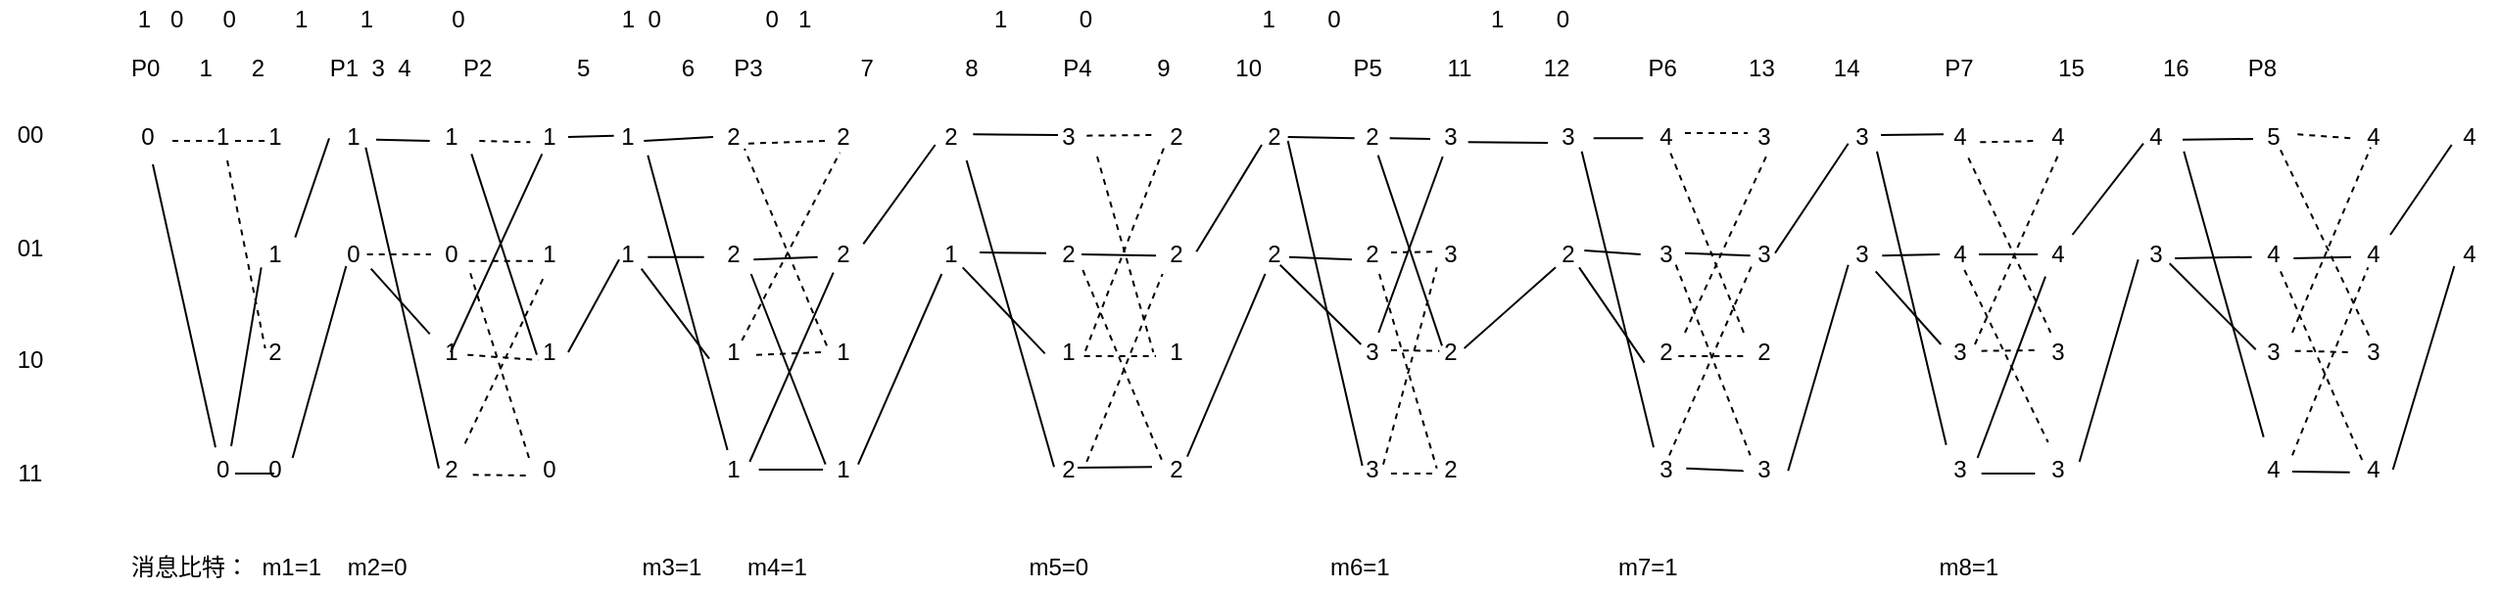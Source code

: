 <mxfile version="15.7.3" type="github">
  <diagram id="wk4fuX5EP77BR2uGaR5X" name="Page-1">
    <mxGraphModel dx="1117" dy="623" grid="1" gridSize="10" guides="1" tooltips="1" connect="1" arrows="1" fold="1" page="1" pageScale="1" pageWidth="827" pageHeight="1169" math="0" shadow="0">
      <root>
        <mxCell id="0" />
        <mxCell id="1" parent="0" />
        <mxCell id="Hvgk8vvtis6JtDLWObex-209" value="&lt;div&gt;&lt;span style=&quot;white-space: pre&quot;&gt;	&lt;/span&gt;&lt;span&gt;&amp;nbsp; &amp;nbsp; &amp;nbsp; &amp;nbsp; &amp;nbsp;1&lt;/span&gt;&lt;span style=&quot;white-space: pre&quot;&gt;	&lt;/span&gt;&lt;span&gt;&amp;nbsp; 0&lt;/span&gt;&lt;span style=&quot;white-space: pre&quot;&gt;	&lt;span style=&quot;white-space: pre&quot;&gt;		 &lt;/span&gt; &lt;/span&gt;&lt;span&gt;&amp;nbsp;&lt;/span&gt;&lt;span&gt;0&lt;/span&gt;&lt;span style=&quot;white-space: pre&quot;&gt;	&lt;/span&gt;&amp;nbsp; &amp;nbsp; &amp;nbsp; &amp;nbsp;&amp;nbsp;&lt;span&gt;1&lt;/span&gt;&lt;span style=&quot;white-space: pre&quot;&gt;	&lt;span style=&quot;white-space: pre&quot;&gt;	&lt;/span&gt;&lt;span style=&quot;white-space: pre&quot;&gt;	&lt;/span&gt; &lt;/span&gt;&amp;nbsp; &amp;nbsp;&amp;nbsp;&lt;span&gt;1&lt;/span&gt;&lt;span style=&quot;white-space: pre&quot;&gt;	&lt;/span&gt;&amp;nbsp; &amp;nbsp; &amp;nbsp; &amp;nbsp; &amp;nbsp; &amp;nbsp;&lt;span&gt;0&amp;nbsp; &amp;nbsp; &amp;nbsp; &amp;nbsp; &amp;nbsp; &amp;nbsp; &amp;nbsp; &amp;nbsp; &amp;nbsp; &amp;nbsp; &amp;nbsp;&amp;nbsp;&lt;/span&gt;&lt;span style=&quot;white-space: pre&quot;&gt;	&lt;span style=&quot;white-space: pre&quot;&gt;	&lt;/span&gt;&lt;/span&gt;&lt;span&gt;1&lt;/span&gt;&lt;span style=&quot;white-space: pre&quot;&gt;	&lt;span style=&quot;white-space: pre&quot;&gt;	&lt;/span&gt;&lt;/span&gt;&lt;span&gt;0&lt;/span&gt;&lt;span style=&quot;white-space: pre&quot;&gt;	&lt;span style=&quot;white-space: pre&quot;&gt;	&lt;/span&gt; &lt;/span&gt;&amp;nbsp; &amp;nbsp; &amp;nbsp; &amp;nbsp; &amp;nbsp; &amp;nbsp; &amp;nbsp;&lt;span&gt;0&lt;/span&gt;&lt;span style=&quot;white-space: pre&quot;&gt;	&lt;/span&gt;&amp;nbsp;&amp;nbsp;&lt;span&gt;1&lt;/span&gt;&lt;span style=&quot;white-space: pre&quot;&gt;	&lt;/span&gt;&amp;nbsp; &amp;nbsp; &amp;nbsp; &amp;nbsp; &amp;nbsp; &amp;nbsp; &amp;nbsp; &amp;nbsp; &amp;nbsp; &amp;nbsp; &amp;nbsp; &amp;nbsp; &amp;nbsp; &amp;nbsp;&lt;span&gt;1&lt;/span&gt;&lt;span style=&quot;white-space: pre&quot;&gt;	&lt;/span&gt;&amp;nbsp; &amp;nbsp; &amp;nbsp; &amp;nbsp; &amp;nbsp;&amp;nbsp;&lt;span&gt;0&lt;/span&gt;&lt;span style=&quot;white-space: pre&quot;&gt;	&lt;/span&gt;&amp;nbsp; &amp;nbsp; &amp;nbsp; &amp;nbsp; &amp;nbsp; &amp;nbsp; &amp;nbsp; &amp;nbsp; &amp;nbsp; &amp;nbsp; &amp;nbsp; &amp;nbsp; &amp;nbsp;&lt;span&gt;1&lt;/span&gt;&lt;span style=&quot;white-space: pre&quot;&gt;	&lt;/span&gt;&amp;nbsp; &amp;nbsp; &amp;nbsp; &amp;nbsp;&lt;span&gt;0&lt;/span&gt;&lt;span style=&quot;white-space: pre&quot;&gt;	&lt;/span&gt;&amp;nbsp; &amp;nbsp; &amp;nbsp; &amp;nbsp; &amp;nbsp; &amp;nbsp; &amp;nbsp; &amp;nbsp; &amp;nbsp; &amp;nbsp; &amp;nbsp;&amp;nbsp;&lt;span&gt;1&lt;/span&gt;&lt;span style=&quot;white-space: pre&quot;&gt;	&lt;/span&gt;&amp;nbsp; &amp;nbsp; &amp;nbsp; &amp;nbsp;&lt;span&gt;0&lt;/span&gt;&lt;/div&gt;" style="text;html=1;resizable=0;autosize=1;align=left;verticalAlign=middle;points=[];fillColor=none;strokeColor=none;rounded=0;" vertex="1" parent="1">
          <mxGeometry x="65" y="60" width="1170" height="20" as="geometry" />
        </mxCell>
        <mxCell id="Hvgk8vvtis6JtDLWObex-211" value="00&lt;br&gt;&lt;br&gt;&lt;br&gt;&lt;br&gt;01&lt;br&gt;&lt;br&gt;&lt;br&gt;&lt;br&gt;10&lt;br&gt;&lt;br&gt;&lt;br&gt;&lt;br&gt;11" style="text;html=1;resizable=0;autosize=1;align=center;verticalAlign=middle;points=[];fillColor=none;strokeColor=none;rounded=0;" vertex="1" parent="1">
          <mxGeometry x="30" y="120" width="30" height="190" as="geometry" />
        </mxCell>
        <mxCell id="Hvgk8vvtis6JtDLWObex-212" value="0" style="text;html=1;resizable=0;autosize=1;align=center;verticalAlign=middle;points=[];fillColor=none;strokeColor=none;rounded=0;" vertex="1" parent="1">
          <mxGeometry x="95" y="120" width="20" height="20" as="geometry" />
        </mxCell>
        <mxCell id="Hvgk8vvtis6JtDLWObex-213" value="&amp;nbsp; 1" style="text;html=1;resizable=0;autosize=1;align=center;verticalAlign=middle;points=[];fillColor=none;strokeColor=none;rounded=0;" vertex="1" parent="1">
          <mxGeometry x="125" y="120" width="30" height="20" as="geometry" />
        </mxCell>
        <mxCell id="Hvgk8vvtis6JtDLWObex-214" value="&amp;nbsp; 0" style="text;html=1;resizable=0;autosize=1;align=center;verticalAlign=middle;points=[];fillColor=none;strokeColor=none;rounded=0;" vertex="1" parent="1">
          <mxGeometry x="125" y="290" width="30" height="20" as="geometry" />
        </mxCell>
        <mxCell id="Hvgk8vvtis6JtDLWObex-215" value="" style="endArrow=none;dashed=1;html=1;rounded=0;exitX=1.15;exitY=0.6;exitDx=0;exitDy=0;exitPerimeter=0;" edge="1" parent="1" source="Hvgk8vvtis6JtDLWObex-212">
          <mxGeometry width="50" height="50" relative="1" as="geometry">
            <mxPoint x="240" y="260" as="sourcePoint" />
            <mxPoint x="140" y="132" as="targetPoint" />
          </mxGeometry>
        </mxCell>
        <mxCell id="Hvgk8vvtis6JtDLWObex-216" value="" style="endArrow=none;html=1;rounded=0;exitX=0.65;exitY=1.2;exitDx=0;exitDy=0;exitPerimeter=0;entryX=0.5;entryY=-0.067;entryDx=0;entryDy=0;entryPerimeter=0;" edge="1" parent="1" source="Hvgk8vvtis6JtDLWObex-212" target="Hvgk8vvtis6JtDLWObex-214">
          <mxGeometry width="50" height="50" relative="1" as="geometry">
            <mxPoint x="240" y="260" as="sourcePoint" />
            <mxPoint x="290" y="210" as="targetPoint" />
          </mxGeometry>
        </mxCell>
        <mxCell id="Hvgk8vvtis6JtDLWObex-217" value="1" style="text;html=1;resizable=0;autosize=1;align=center;verticalAlign=middle;points=[];fillColor=none;strokeColor=none;rounded=0;" vertex="1" parent="1">
          <mxGeometry x="160" y="120" width="20" height="20" as="geometry" />
        </mxCell>
        <mxCell id="Hvgk8vvtis6JtDLWObex-218" value="1" style="text;html=1;resizable=0;autosize=1;align=center;verticalAlign=middle;points=[];fillColor=none;strokeColor=none;rounded=0;" vertex="1" parent="1">
          <mxGeometry x="160" y="180" width="20" height="20" as="geometry" />
        </mxCell>
        <mxCell id="Hvgk8vvtis6JtDLWObex-219" value="2" style="text;html=1;resizable=0;autosize=1;align=center;verticalAlign=middle;points=[];fillColor=none;strokeColor=none;rounded=0;" vertex="1" parent="1">
          <mxGeometry x="160" y="230" width="20" height="20" as="geometry" />
        </mxCell>
        <mxCell id="Hvgk8vvtis6JtDLWObex-220" value="0" style="text;html=1;resizable=0;autosize=1;align=center;verticalAlign=middle;points=[];fillColor=none;strokeColor=none;rounded=0;" vertex="1" parent="1">
          <mxGeometry x="160" y="290" width="20" height="20" as="geometry" />
        </mxCell>
        <mxCell id="Hvgk8vvtis6JtDLWObex-221" value="" style="endArrow=none;dashed=1;html=1;rounded=0;entryX=0.267;entryY=0.6;entryDx=0;entryDy=0;entryPerimeter=0;" edge="1" parent="1" target="Hvgk8vvtis6JtDLWObex-217">
          <mxGeometry width="50" height="50" relative="1" as="geometry">
            <mxPoint x="150" y="132" as="sourcePoint" />
            <mxPoint x="290" y="210" as="targetPoint" />
          </mxGeometry>
        </mxCell>
        <mxCell id="Hvgk8vvtis6JtDLWObex-222" value="" style="endArrow=none;dashed=1;html=1;rounded=0;exitX=0.7;exitY=1.1;exitDx=0;exitDy=0;exitPerimeter=0;entryX=0.267;entryY=0.4;entryDx=0;entryDy=0;entryPerimeter=0;" edge="1" parent="1" source="Hvgk8vvtis6JtDLWObex-213" target="Hvgk8vvtis6JtDLWObex-219">
          <mxGeometry width="50" height="50" relative="1" as="geometry">
            <mxPoint x="240" y="260" as="sourcePoint" />
            <mxPoint x="290" y="210" as="targetPoint" />
          </mxGeometry>
        </mxCell>
        <mxCell id="Hvgk8vvtis6JtDLWObex-223" value="" style="endArrow=none;html=1;rounded=0;exitX=0.767;exitY=-0.1;exitDx=0;exitDy=0;exitPerimeter=0;entryX=0.167;entryY=0.833;entryDx=0;entryDy=0;entryPerimeter=0;" edge="1" parent="1" source="Hvgk8vvtis6JtDLWObex-214" target="Hvgk8vvtis6JtDLWObex-218">
          <mxGeometry width="50" height="50" relative="1" as="geometry">
            <mxPoint x="240" y="260" as="sourcePoint" />
            <mxPoint x="290" y="210" as="targetPoint" />
          </mxGeometry>
        </mxCell>
        <mxCell id="Hvgk8vvtis6JtDLWObex-224" value="" style="endArrow=none;html=1;rounded=0;" edge="1" parent="1">
          <mxGeometry width="50" height="50" relative="1" as="geometry">
            <mxPoint x="150" y="302" as="sourcePoint" />
            <mxPoint x="170" y="302" as="targetPoint" />
          </mxGeometry>
        </mxCell>
        <mxCell id="Hvgk8vvtis6JtDLWObex-225" value="1" style="text;html=1;resizable=0;autosize=1;align=center;verticalAlign=middle;points=[];fillColor=none;strokeColor=none;rounded=0;" vertex="1" parent="1">
          <mxGeometry x="200" y="120" width="20" height="20" as="geometry" />
        </mxCell>
        <mxCell id="Hvgk8vvtis6JtDLWObex-226" value="0" style="text;html=1;resizable=0;autosize=1;align=center;verticalAlign=middle;points=[];fillColor=none;strokeColor=none;rounded=0;" vertex="1" parent="1">
          <mxGeometry x="200" y="180" width="20" height="20" as="geometry" />
        </mxCell>
        <mxCell id="Hvgk8vvtis6JtDLWObex-227" value="" style="endArrow=none;html=1;rounded=0;exitX=-0.1;exitY=0.533;exitDx=0;exitDy=0;exitPerimeter=0;entryX=1.033;entryY=0.067;entryDx=0;entryDy=0;entryPerimeter=0;" edge="1" parent="1" source="Hvgk8vvtis6JtDLWObex-225" target="Hvgk8vvtis6JtDLWObex-218">
          <mxGeometry width="50" height="50" relative="1" as="geometry">
            <mxPoint x="240" y="260" as="sourcePoint" />
            <mxPoint x="190" y="132" as="targetPoint" />
          </mxGeometry>
        </mxCell>
        <mxCell id="Hvgk8vvtis6JtDLWObex-228" value="&lt;div&gt;&lt;span&gt;P0&lt;/span&gt;&lt;span style=&quot;white-space: pre&quot;&gt;	&lt;/span&gt;&lt;span&gt;&amp;nbsp; &amp;nbsp; &amp;nbsp;1&lt;/span&gt;&lt;span style=&quot;white-space: pre&quot;&gt;	&lt;/span&gt;&lt;span&gt;&amp;nbsp; &amp;nbsp; &amp;nbsp;2&lt;/span&gt;&lt;span style=&quot;white-space: pre&quot;&gt;	&lt;/span&gt;&lt;span&gt;&amp;nbsp; &amp;nbsp; &amp;nbsp; &amp;nbsp; &amp;nbsp;P1&lt;span style=&quot;white-space: pre&quot;&gt;	&lt;/span&gt;&lt;span style=&quot;white-space: pre&quot;&gt;	&lt;/span&gt;3&lt;span style=&quot;white-space: pre&quot;&gt;	&lt;span style=&quot;white-space: pre&quot;&gt;	&lt;/span&gt;4&lt;/span&gt;&amp;nbsp; &amp;nbsp; &amp;nbsp; &amp;nbsp; P2&amp;nbsp; &amp;nbsp; &amp;nbsp; &amp;nbsp; &amp;nbsp; &amp;nbsp; &amp;nbsp;5&amp;nbsp; &amp;nbsp; &amp;nbsp; &amp;nbsp; &amp;nbsp; &amp;nbsp; &amp;nbsp; 6&amp;nbsp;&lt;span style=&quot;white-space: pre&quot;&gt;	&lt;/span&gt;&lt;span style=&quot;white-space: pre&quot;&gt;	&amp;nbsp;&lt;/span&gt;&amp;nbsp; P3&amp;nbsp; &amp;nbsp; &amp;nbsp; &amp;nbsp; &amp;nbsp; &amp;nbsp; &amp;nbsp; &amp;nbsp;7&amp;nbsp; &amp;nbsp; &amp;nbsp; &amp;nbsp; &amp;nbsp; &amp;nbsp; &amp;nbsp; 8&amp;nbsp; &amp;nbsp; &amp;nbsp; &amp;nbsp; &amp;nbsp; &amp;nbsp; &amp;nbsp;P4&amp;nbsp; &amp;nbsp; &amp;nbsp; &amp;nbsp; &amp;nbsp; 9&amp;nbsp; &amp;nbsp; &amp;nbsp; &amp;nbsp; &amp;nbsp; 10&amp;nbsp; &amp;nbsp; &amp;nbsp; &amp;nbsp; &amp;nbsp; &amp;nbsp; &amp;nbsp; P5&amp;nbsp; &amp;nbsp; &amp;nbsp; &amp;nbsp; &amp;nbsp; 11&amp;nbsp; &amp;nbsp; &amp;nbsp; &amp;nbsp; &amp;nbsp; &amp;nbsp;12&amp;nbsp; &amp;nbsp; &amp;nbsp; &amp;nbsp; &amp;nbsp; &amp;nbsp; P6&amp;nbsp; &amp;nbsp; &amp;nbsp; &amp;nbsp; &amp;nbsp; &amp;nbsp;13&amp;nbsp; &amp;nbsp; &amp;nbsp; &amp;nbsp; &amp;nbsp;14&amp;nbsp; &amp;nbsp; &amp;nbsp; &amp;nbsp; &amp;nbsp; &amp;nbsp; &amp;nbsp;P7&amp;nbsp; &amp;nbsp; &amp;nbsp; &amp;nbsp; &amp;nbsp; &amp;nbsp; &amp;nbsp;15&amp;nbsp; &amp;nbsp; &amp;nbsp; &amp;nbsp; &amp;nbsp; &amp;nbsp; 16&amp;nbsp; &amp;nbsp; &amp;nbsp; &amp;nbsp; &amp;nbsp;P8&lt;/span&gt;&lt;/div&gt;" style="text;html=1;resizable=0;autosize=1;align=left;verticalAlign=middle;points=[];fillColor=none;strokeColor=none;rounded=0;" vertex="1" parent="1">
          <mxGeometry x="95" y="85" width="1210" height="20" as="geometry" />
        </mxCell>
        <mxCell id="Hvgk8vvtis6JtDLWObex-229" value="" style="endArrow=none;html=1;rounded=0;exitX=0.967;exitY=0.2;exitDx=0;exitDy=0;exitPerimeter=0;entryX=0.333;entryY=0.8;entryDx=0;entryDy=0;entryPerimeter=0;" edge="1" parent="1" source="Hvgk8vvtis6JtDLWObex-220" target="Hvgk8vvtis6JtDLWObex-226">
          <mxGeometry width="50" height="50" relative="1" as="geometry">
            <mxPoint x="230" y="260" as="sourcePoint" />
            <mxPoint x="280" y="210" as="targetPoint" />
          </mxGeometry>
        </mxCell>
        <mxCell id="Hvgk8vvtis6JtDLWObex-230" value="1" style="text;html=1;resizable=0;autosize=1;align=center;verticalAlign=middle;points=[];fillColor=none;strokeColor=none;rounded=0;" vertex="1" parent="1">
          <mxGeometry x="250" y="120" width="20" height="20" as="geometry" />
        </mxCell>
        <mxCell id="Hvgk8vvtis6JtDLWObex-231" value="0" style="text;html=1;resizable=0;autosize=1;align=center;verticalAlign=middle;points=[];fillColor=none;strokeColor=none;rounded=0;" vertex="1" parent="1">
          <mxGeometry x="250" y="180" width="20" height="20" as="geometry" />
        </mxCell>
        <mxCell id="Hvgk8vvtis6JtDLWObex-232" value="1" style="text;html=1;resizable=0;autosize=1;align=center;verticalAlign=middle;points=[];fillColor=none;strokeColor=none;rounded=0;" vertex="1" parent="1">
          <mxGeometry x="250" y="230" width="20" height="20" as="geometry" />
        </mxCell>
        <mxCell id="Hvgk8vvtis6JtDLWObex-233" value="2" style="text;html=1;resizable=0;autosize=1;align=center;verticalAlign=middle;points=[];fillColor=none;strokeColor=none;rounded=0;" vertex="1" parent="1">
          <mxGeometry x="250" y="290" width="20" height="20" as="geometry" />
        </mxCell>
        <mxCell id="Hvgk8vvtis6JtDLWObex-234" value="" style="endArrow=none;html=1;rounded=0;exitX=1.1;exitY=0.567;exitDx=0;exitDy=0;exitPerimeter=0;entryX=-0.033;entryY=0.6;entryDx=0;entryDy=0;entryPerimeter=0;" edge="1" parent="1" source="Hvgk8vvtis6JtDLWObex-225" target="Hvgk8vvtis6JtDLWObex-230">
          <mxGeometry width="50" height="50" relative="1" as="geometry">
            <mxPoint x="230" y="260" as="sourcePoint" />
            <mxPoint x="280" y="210" as="targetPoint" />
          </mxGeometry>
        </mxCell>
        <mxCell id="Hvgk8vvtis6JtDLWObex-236" value="" style="endArrow=none;html=1;rounded=0;exitX=0.833;exitY=0.767;exitDx=0;exitDy=0;exitPerimeter=0;entryX=0.2;entryY=0.467;entryDx=0;entryDy=0;entryPerimeter=0;" edge="1" parent="1" source="Hvgk8vvtis6JtDLWObex-225" target="Hvgk8vvtis6JtDLWObex-233">
          <mxGeometry width="50" height="50" relative="1" as="geometry">
            <mxPoint x="230" y="260" as="sourcePoint" />
            <mxPoint x="280" y="210" as="targetPoint" />
          </mxGeometry>
        </mxCell>
        <mxCell id="Hvgk8vvtis6JtDLWObex-237" value="" style="endArrow=none;html=1;rounded=0;exitX=0.867;exitY=0.5;exitDx=0;exitDy=0;exitPerimeter=0;dashed=1;" edge="1" parent="1" source="Hvgk8vvtis6JtDLWObex-226">
          <mxGeometry width="50" height="50" relative="1" as="geometry">
            <mxPoint x="230" y="260" as="sourcePoint" />
            <mxPoint x="250" y="190" as="targetPoint" />
          </mxGeometry>
        </mxCell>
        <mxCell id="Hvgk8vvtis6JtDLWObex-238" value="" style="endArrow=none;html=1;rounded=0;exitX=0.967;exitY=0.867;exitDx=0;exitDy=0;exitPerimeter=0;entryX=-0.033;entryY=0.033;entryDx=0;entryDy=0;entryPerimeter=0;" edge="1" parent="1" source="Hvgk8vvtis6JtDLWObex-226" target="Hvgk8vvtis6JtDLWObex-232">
          <mxGeometry width="50" height="50" relative="1" as="geometry">
            <mxPoint x="230" y="260" as="sourcePoint" />
            <mxPoint x="280" y="210" as="targetPoint" />
          </mxGeometry>
        </mxCell>
        <mxCell id="Hvgk8vvtis6JtDLWObex-239" value="1" style="text;html=1;resizable=0;autosize=1;align=center;verticalAlign=middle;points=[];fillColor=none;strokeColor=none;rounded=0;" vertex="1" parent="1">
          <mxGeometry x="300" y="120" width="20" height="20" as="geometry" />
        </mxCell>
        <mxCell id="Hvgk8vvtis6JtDLWObex-240" value="1" style="text;html=1;resizable=0;autosize=1;align=center;verticalAlign=middle;points=[];fillColor=none;strokeColor=none;rounded=0;" vertex="1" parent="1">
          <mxGeometry x="300" y="180" width="20" height="20" as="geometry" />
        </mxCell>
        <mxCell id="Hvgk8vvtis6JtDLWObex-241" value="1" style="text;html=1;resizable=0;autosize=1;align=center;verticalAlign=middle;points=[];fillColor=none;strokeColor=none;rounded=0;" vertex="1" parent="1">
          <mxGeometry x="300" y="230" width="20" height="20" as="geometry" />
        </mxCell>
        <mxCell id="Hvgk8vvtis6JtDLWObex-242" value="0" style="text;html=1;resizable=0;autosize=1;align=center;verticalAlign=middle;points=[];fillColor=none;strokeColor=none;rounded=0;" vertex="1" parent="1">
          <mxGeometry x="300" y="290" width="20" height="20" as="geometry" />
        </mxCell>
        <mxCell id="Hvgk8vvtis6JtDLWObex-243" value="" style="endArrow=none;html=1;rounded=0;entryX=0.033;entryY=0.633;entryDx=0;entryDy=0;entryPerimeter=0;exitX=1.233;exitY=0.6;exitDx=0;exitDy=0;exitPerimeter=0;dashed=1;" edge="1" parent="1" source="Hvgk8vvtis6JtDLWObex-230" target="Hvgk8vvtis6JtDLWObex-239">
          <mxGeometry width="50" height="50" relative="1" as="geometry">
            <mxPoint x="230" y="260" as="sourcePoint" />
            <mxPoint x="280" y="210" as="targetPoint" />
          </mxGeometry>
        </mxCell>
        <mxCell id="Hvgk8vvtis6JtDLWObex-244" value="" style="endArrow=none;html=1;rounded=0;entryX=1.033;entryY=0.933;entryDx=0;entryDy=0;entryPerimeter=0;exitX=0.2;exitY=0.567;exitDx=0;exitDy=0;exitPerimeter=0;" edge="1" parent="1" source="Hvgk8vvtis6JtDLWObex-241" target="Hvgk8vvtis6JtDLWObex-230">
          <mxGeometry width="50" height="50" relative="1" as="geometry">
            <mxPoint x="230" y="260" as="sourcePoint" />
            <mxPoint x="280" y="210" as="targetPoint" />
          </mxGeometry>
        </mxCell>
        <mxCell id="Hvgk8vvtis6JtDLWObex-245" value="" style="endArrow=none;html=1;rounded=0;exitX=0.967;exitY=0.667;exitDx=0;exitDy=0;exitPerimeter=0;entryX=0.1;entryY=0.667;entryDx=0;entryDy=0;entryPerimeter=0;dashed=1;" edge="1" parent="1" source="Hvgk8vvtis6JtDLWObex-231" target="Hvgk8vvtis6JtDLWObex-240">
          <mxGeometry width="50" height="50" relative="1" as="geometry">
            <mxPoint x="230" y="260" as="sourcePoint" />
            <mxPoint x="280" y="210" as="targetPoint" />
          </mxGeometry>
        </mxCell>
        <mxCell id="Hvgk8vvtis6JtDLWObex-246" value="" style="endArrow=none;html=1;rounded=0;entryX=0.967;entryY=0.867;entryDx=0;entryDy=0;entryPerimeter=0;exitX=0;exitY=0.2;exitDx=0;exitDy=0;exitPerimeter=0;dashed=1;" edge="1" parent="1" source="Hvgk8vvtis6JtDLWObex-242" target="Hvgk8vvtis6JtDLWObex-231">
          <mxGeometry width="50" height="50" relative="1" as="geometry">
            <mxPoint x="230" y="260" as="sourcePoint" />
            <mxPoint x="280" y="210" as="targetPoint" />
          </mxGeometry>
        </mxCell>
        <mxCell id="Hvgk8vvtis6JtDLWObex-247" value="" style="endArrow=none;dashed=1;html=1;rounded=0;exitX=0.933;exitY=0.567;exitDx=0;exitDy=0;exitPerimeter=0;entryX=0.233;entryY=0.7;entryDx=0;entryDy=0;entryPerimeter=0;" edge="1" parent="1" source="Hvgk8vvtis6JtDLWObex-232" target="Hvgk8vvtis6JtDLWObex-241">
          <mxGeometry width="50" height="50" relative="1" as="geometry">
            <mxPoint x="230" y="260" as="sourcePoint" />
            <mxPoint x="280" y="210" as="targetPoint" />
          </mxGeometry>
        </mxCell>
        <mxCell id="Hvgk8vvtis6JtDLWObex-248" value="" style="endArrow=none;html=1;rounded=0;entryX=0.333;entryY=0.933;entryDx=0;entryDy=0;entryPerimeter=0;" edge="1" parent="1" target="Hvgk8vvtis6JtDLWObex-239">
          <mxGeometry width="50" height="50" relative="1" as="geometry">
            <mxPoint x="260" y="240" as="sourcePoint" />
            <mxPoint x="280" y="210" as="targetPoint" />
          </mxGeometry>
        </mxCell>
        <mxCell id="Hvgk8vvtis6JtDLWObex-249" value="" style="endArrow=none;dashed=1;html=1;rounded=0;exitX=1.067;exitY=0.633;exitDx=0;exitDy=0;exitPerimeter=0;" edge="1" parent="1" source="Hvgk8vvtis6JtDLWObex-233">
          <mxGeometry width="50" height="50" relative="1" as="geometry">
            <mxPoint x="230" y="260" as="sourcePoint" />
            <mxPoint x="300" y="303" as="targetPoint" />
          </mxGeometry>
        </mxCell>
        <mxCell id="Hvgk8vvtis6JtDLWObex-250" value="" style="endArrow=none;dashed=1;html=1;rounded=0;exitX=0.867;exitY=-0.167;exitDx=0;exitDy=0;exitPerimeter=0;entryX=0.4;entryY=1.033;entryDx=0;entryDy=0;entryPerimeter=0;" edge="1" parent="1" source="Hvgk8vvtis6JtDLWObex-233" target="Hvgk8vvtis6JtDLWObex-240">
          <mxGeometry width="50" height="50" relative="1" as="geometry">
            <mxPoint x="230" y="260" as="sourcePoint" />
            <mxPoint x="280" y="210" as="targetPoint" />
          </mxGeometry>
        </mxCell>
        <mxCell id="Hvgk8vvtis6JtDLWObex-251" value="消息比特： &lt;span style=&quot;white-space: pre&quot;&gt;	&lt;/span&gt;m1=1&lt;span style=&quot;white-space: pre&quot;&gt;	&lt;span style=&quot;white-space: pre&quot;&gt;	&lt;/span&gt;&lt;span style=&quot;white-space: pre&quot;&gt;	&lt;/span&gt;&lt;span style=&quot;white-space: pre&quot;&gt;	&lt;/span&gt;&lt;/span&gt;m2=0&amp;nbsp; &amp;nbsp; &amp;nbsp; &amp;nbsp; &amp;nbsp; &amp;nbsp; &amp;nbsp; &amp;nbsp; &amp;nbsp; &amp;nbsp; &amp;nbsp; &amp;nbsp; &amp;nbsp; &amp;nbsp; &amp;nbsp; &amp;nbsp; &amp;nbsp; &amp;nbsp; m3=1&amp;nbsp;&lt;span style=&quot;white-space: pre&quot;&gt;	&lt;/span&gt;&lt;span style=&quot;white-space: pre&quot;&gt;	&lt;/span&gt;&lt;span style=&quot;white-space: pre&quot;&gt;	&lt;/span&gt;&lt;span style=&quot;white-space: pre&quot;&gt;	&lt;/span&gt;&lt;span style=&quot;white-space: pre&quot;&gt;	&lt;/span&gt;&lt;span style=&quot;white-space: pre&quot;&gt;	&lt;/span&gt;m4=1&amp;nbsp; &amp;nbsp; &amp;nbsp; &amp;nbsp; &amp;nbsp; &amp;nbsp; &amp;nbsp; &amp;nbsp; &amp;nbsp; &amp;nbsp; &amp;nbsp; &amp;nbsp; &amp;nbsp; &amp;nbsp; &amp;nbsp; &amp;nbsp; &amp;nbsp; m5=0&amp;nbsp; &amp;nbsp; &amp;nbsp; &amp;nbsp; &amp;nbsp; &amp;nbsp; &amp;nbsp; &amp;nbsp; &amp;nbsp; &amp;nbsp; &amp;nbsp; &amp;nbsp; &amp;nbsp; &amp;nbsp; &amp;nbsp; &amp;nbsp; &amp;nbsp; &amp;nbsp; &amp;nbsp;m6=1&amp;nbsp; &amp;nbsp; &amp;nbsp; &amp;nbsp; &amp;nbsp; &amp;nbsp; &amp;nbsp; &amp;nbsp; &amp;nbsp; &amp;nbsp; &amp;nbsp; &amp;nbsp; &amp;nbsp; &amp;nbsp; &amp;nbsp; &amp;nbsp; &amp;nbsp; &amp;nbsp;m7=1&amp;nbsp; &amp;nbsp; &amp;nbsp; &amp;nbsp; &amp;nbsp; &amp;nbsp; &amp;nbsp; &amp;nbsp; &amp;nbsp; &amp;nbsp; &amp;nbsp; &amp;nbsp; &amp;nbsp; &amp;nbsp; &amp;nbsp; &amp;nbsp; &amp;nbsp; &amp;nbsp; &amp;nbsp; &amp;nbsp; m8=1" style="text;html=1;resizable=0;autosize=1;align=left;verticalAlign=middle;points=[];fillColor=none;strokeColor=none;rounded=0;" vertex="1" parent="1">
          <mxGeometry x="95" y="340" width="1190" height="20" as="geometry" />
        </mxCell>
        <mxCell id="Hvgk8vvtis6JtDLWObex-252" value="1" style="text;html=1;resizable=0;autosize=1;align=center;verticalAlign=middle;points=[];fillColor=none;strokeColor=none;rounded=0;" vertex="1" parent="1">
          <mxGeometry x="340" y="120" width="20" height="20" as="geometry" />
        </mxCell>
        <mxCell id="Hvgk8vvtis6JtDLWObex-253" value="1" style="text;html=1;resizable=0;autosize=1;align=center;verticalAlign=middle;points=[];fillColor=none;strokeColor=none;rounded=0;" vertex="1" parent="1">
          <mxGeometry x="340" y="180" width="20" height="20" as="geometry" />
        </mxCell>
        <mxCell id="Hvgk8vvtis6JtDLWObex-254" value="" style="endArrow=none;html=1;rounded=0;entryX=0.167;entryY=0.467;entryDx=0;entryDy=0;entryPerimeter=0;" edge="1" parent="1" target="Hvgk8vvtis6JtDLWObex-252">
          <mxGeometry width="50" height="50" relative="1" as="geometry">
            <mxPoint x="320" y="130" as="sourcePoint" />
            <mxPoint x="340" y="135" as="targetPoint" />
          </mxGeometry>
        </mxCell>
        <mxCell id="Hvgk8vvtis6JtDLWObex-255" value="" style="endArrow=none;html=1;rounded=0;entryX=0.3;entryY=0.633;entryDx=0;entryDy=0;entryPerimeter=0;" edge="1" parent="1" target="Hvgk8vvtis6JtDLWObex-253">
          <mxGeometry width="50" height="50" relative="1" as="geometry">
            <mxPoint x="320" y="240" as="sourcePoint" />
            <mxPoint x="350" y="210" as="targetPoint" />
          </mxGeometry>
        </mxCell>
        <mxCell id="Hvgk8vvtis6JtDLWObex-256" value="2" style="text;html=1;resizable=0;autosize=1;align=center;verticalAlign=middle;points=[];fillColor=none;strokeColor=none;rounded=0;" vertex="1" parent="1">
          <mxGeometry x="394" y="120" width="20" height="20" as="geometry" />
        </mxCell>
        <mxCell id="Hvgk8vvtis6JtDLWObex-257" value="" style="endArrow=none;html=1;rounded=0;exitX=0.933;exitY=0.6;exitDx=0;exitDy=0;exitPerimeter=0;entryX=0;entryY=0.5;entryDx=0;entryDy=0;entryPerimeter=0;" edge="1" parent="1" source="Hvgk8vvtis6JtDLWObex-252" target="Hvgk8vvtis6JtDLWObex-256">
          <mxGeometry width="50" height="50" relative="1" as="geometry">
            <mxPoint x="300" y="260" as="sourcePoint" />
            <mxPoint x="350" y="210" as="targetPoint" />
          </mxGeometry>
        </mxCell>
        <mxCell id="Hvgk8vvtis6JtDLWObex-258" value="1" style="text;html=1;resizable=0;autosize=1;align=center;verticalAlign=middle;points=[];fillColor=none;strokeColor=none;rounded=0;" vertex="1" parent="1">
          <mxGeometry x="394" y="290" width="20" height="20" as="geometry" />
        </mxCell>
        <mxCell id="Hvgk8vvtis6JtDLWObex-259" value="" style="endArrow=none;html=1;rounded=0;entryX=1.033;entryY=0.967;entryDx=0;entryDy=0;entryPerimeter=0;" edge="1" parent="1" source="Hvgk8vvtis6JtDLWObex-258" target="Hvgk8vvtis6JtDLWObex-252">
          <mxGeometry width="50" height="50" relative="1" as="geometry">
            <mxPoint x="300" y="260" as="sourcePoint" />
            <mxPoint x="350" y="210" as="targetPoint" />
          </mxGeometry>
        </mxCell>
        <mxCell id="Hvgk8vvtis6JtDLWObex-260" value="2" style="text;html=1;resizable=0;autosize=1;align=center;verticalAlign=middle;points=[];fillColor=none;strokeColor=none;rounded=0;" vertex="1" parent="1">
          <mxGeometry x="394" y="180" width="20" height="20" as="geometry" />
        </mxCell>
        <mxCell id="Hvgk8vvtis6JtDLWObex-261" value="" style="endArrow=none;html=1;rounded=0;entryX=-0.233;entryY=0.567;entryDx=0;entryDy=0;entryPerimeter=0;exitX=1.033;exitY=0.567;exitDx=0;exitDy=0;exitPerimeter=0;" edge="1" parent="1" source="Hvgk8vvtis6JtDLWObex-253" target="Hvgk8vvtis6JtDLWObex-260">
          <mxGeometry width="50" height="50" relative="1" as="geometry">
            <mxPoint x="300" y="260" as="sourcePoint" />
            <mxPoint x="350" y="210" as="targetPoint" />
          </mxGeometry>
        </mxCell>
        <mxCell id="Hvgk8vvtis6JtDLWObex-262" value="1" style="text;html=1;resizable=0;autosize=1;align=center;verticalAlign=middle;points=[];fillColor=none;strokeColor=none;rounded=0;" vertex="1" parent="1">
          <mxGeometry x="394" y="230" width="20" height="20" as="geometry" />
        </mxCell>
        <mxCell id="Hvgk8vvtis6JtDLWObex-263" value="" style="endArrow=none;html=1;rounded=0;entryX=-0.1;entryY=0.667;entryDx=0;entryDy=0;entryPerimeter=0;exitX=0.867;exitY=0.867;exitDx=0;exitDy=0;exitPerimeter=0;" edge="1" parent="1" source="Hvgk8vvtis6JtDLWObex-253" target="Hvgk8vvtis6JtDLWObex-262">
          <mxGeometry width="50" height="50" relative="1" as="geometry">
            <mxPoint x="300" y="260" as="sourcePoint" />
            <mxPoint x="350" y="210" as="targetPoint" />
          </mxGeometry>
        </mxCell>
        <mxCell id="Hvgk8vvtis6JtDLWObex-264" value="2" style="text;html=1;resizable=0;autosize=1;align=center;verticalAlign=middle;points=[];fillColor=none;strokeColor=none;rounded=0;" vertex="1" parent="1">
          <mxGeometry x="450" y="120" width="20" height="20" as="geometry" />
        </mxCell>
        <mxCell id="Hvgk8vvtis6JtDLWObex-266" value="" style="endArrow=none;html=1;rounded=0;exitX=0.9;exitY=0.667;exitDx=0;exitDy=0;exitPerimeter=0;entryX=0.1;entryY=0.6;entryDx=0;entryDy=0;entryPerimeter=0;dashed=1;" edge="1" parent="1" source="Hvgk8vvtis6JtDLWObex-256" target="Hvgk8vvtis6JtDLWObex-264">
          <mxGeometry width="50" height="50" relative="1" as="geometry">
            <mxPoint x="370" y="260" as="sourcePoint" />
            <mxPoint x="420" y="210" as="targetPoint" />
          </mxGeometry>
        </mxCell>
        <mxCell id="Hvgk8vvtis6JtDLWObex-267" value="1" style="text;html=1;resizable=0;autosize=1;align=center;verticalAlign=middle;points=[];fillColor=none;strokeColor=none;rounded=0;" vertex="1" parent="1">
          <mxGeometry x="450" y="230" width="20" height="20" as="geometry" />
        </mxCell>
        <mxCell id="Hvgk8vvtis6JtDLWObex-268" value="" style="endArrow=none;dashed=1;html=1;rounded=0;entryX=0.8;entryY=0.8;entryDx=0;entryDy=0;entryPerimeter=0;exitX=0.1;exitY=0.333;exitDx=0;exitDy=0;exitPerimeter=0;" edge="1" parent="1" source="Hvgk8vvtis6JtDLWObex-267" target="Hvgk8vvtis6JtDLWObex-256">
          <mxGeometry width="50" height="50" relative="1" as="geometry">
            <mxPoint x="370" y="260" as="sourcePoint" />
            <mxPoint x="420" y="210" as="targetPoint" />
          </mxGeometry>
        </mxCell>
        <mxCell id="Hvgk8vvtis6JtDLWObex-269" value="2" style="text;html=1;resizable=0;autosize=1;align=center;verticalAlign=middle;points=[];fillColor=none;strokeColor=none;rounded=0;" vertex="1" parent="1">
          <mxGeometry x="450" y="180" width="20" height="20" as="geometry" />
        </mxCell>
        <mxCell id="Hvgk8vvtis6JtDLWObex-270" value="" style="endArrow=none;html=1;rounded=0;entryX=-0.133;entryY=0.567;entryDx=0;entryDy=0;entryPerimeter=0;exitX=1.033;exitY=0.633;exitDx=0;exitDy=0;exitPerimeter=0;" edge="1" parent="1" source="Hvgk8vvtis6JtDLWObex-260" target="Hvgk8vvtis6JtDLWObex-269">
          <mxGeometry width="50" height="50" relative="1" as="geometry">
            <mxPoint x="370" y="260" as="sourcePoint" />
            <mxPoint x="420" y="210" as="targetPoint" />
          </mxGeometry>
        </mxCell>
        <mxCell id="Hvgk8vvtis6JtDLWObex-271" value="1" style="text;html=1;resizable=0;autosize=1;align=center;verticalAlign=middle;points=[];fillColor=none;strokeColor=none;rounded=0;" vertex="1" parent="1">
          <mxGeometry x="450" y="290" width="20" height="20" as="geometry" />
        </mxCell>
        <mxCell id="Hvgk8vvtis6JtDLWObex-272" value="" style="endArrow=none;html=1;rounded=0;entryX=0.067;entryY=0.367;entryDx=0;entryDy=0;entryPerimeter=0;exitX=0.967;exitY=1;exitDx=0;exitDy=0;exitPerimeter=0;" edge="1" parent="1" source="Hvgk8vvtis6JtDLWObex-260" target="Hvgk8vvtis6JtDLWObex-271">
          <mxGeometry width="50" height="50" relative="1" as="geometry">
            <mxPoint x="370" y="260" as="sourcePoint" />
            <mxPoint x="420" y="210" as="targetPoint" />
          </mxGeometry>
        </mxCell>
        <mxCell id="Hvgk8vvtis6JtDLWObex-273" value="" style="endArrow=none;html=1;rounded=0;exitX=1.1;exitY=0.567;exitDx=0;exitDy=0;exitPerimeter=0;dashed=1;" edge="1" parent="1" source="Hvgk8vvtis6JtDLWObex-262">
          <mxGeometry width="50" height="50" relative="1" as="geometry">
            <mxPoint x="370" y="260" as="sourcePoint" />
            <mxPoint x="450" y="240" as="targetPoint" />
          </mxGeometry>
        </mxCell>
        <mxCell id="Hvgk8vvtis6JtDLWObex-274" value="" style="endArrow=none;html=1;rounded=0;entryX=0.433;entryY=0.9;entryDx=0;entryDy=0;entryPerimeter=0;exitX=0.733;exitY=0.2;exitDx=0;exitDy=0;exitPerimeter=0;dashed=1;" edge="1" parent="1" source="Hvgk8vvtis6JtDLWObex-262" target="Hvgk8vvtis6JtDLWObex-264">
          <mxGeometry width="50" height="50" relative="1" as="geometry">
            <mxPoint x="370" y="260" as="sourcePoint" />
            <mxPoint x="420" y="210" as="targetPoint" />
          </mxGeometry>
        </mxCell>
        <mxCell id="Hvgk8vvtis6JtDLWObex-275" value="" style="endArrow=none;html=1;rounded=0;entryX=0;entryY=0.5;entryDx=0;entryDy=0;entryPerimeter=0;exitX=1.167;exitY=0.5;exitDx=0;exitDy=0;exitPerimeter=0;" edge="1" parent="1" source="Hvgk8vvtis6JtDLWObex-258" target="Hvgk8vvtis6JtDLWObex-271">
          <mxGeometry width="50" height="50" relative="1" as="geometry">
            <mxPoint x="370" y="260" as="sourcePoint" />
            <mxPoint x="420" y="210" as="targetPoint" />
          </mxGeometry>
        </mxCell>
        <mxCell id="Hvgk8vvtis6JtDLWObex-276" value="" style="endArrow=none;html=1;rounded=0;entryX=0.267;entryY=0.967;entryDx=0;entryDy=0;entryPerimeter=0;exitX=0.933;exitY=0.3;exitDx=0;exitDy=0;exitPerimeter=0;" edge="1" parent="1" source="Hvgk8vvtis6JtDLWObex-258" target="Hvgk8vvtis6JtDLWObex-269">
          <mxGeometry width="50" height="50" relative="1" as="geometry">
            <mxPoint x="370" y="260" as="sourcePoint" />
            <mxPoint x="420" y="210" as="targetPoint" />
          </mxGeometry>
        </mxCell>
        <mxCell id="Hvgk8vvtis6JtDLWObex-277" value="2" style="text;html=1;resizable=0;autosize=1;align=center;verticalAlign=middle;points=[];fillColor=none;strokeColor=none;rounded=0;" vertex="1" parent="1">
          <mxGeometry x="505" y="120" width="20" height="20" as="geometry" />
        </mxCell>
        <mxCell id="Hvgk8vvtis6JtDLWObex-278" value="" style="endArrow=none;html=1;rounded=0;entryX=0.117;entryY=0.7;entryDx=0;entryDy=0;entryPerimeter=0;exitX=1.033;exitY=0.233;exitDx=0;exitDy=0;exitPerimeter=0;" edge="1" parent="1" source="Hvgk8vvtis6JtDLWObex-269" target="Hvgk8vvtis6JtDLWObex-277">
          <mxGeometry width="50" height="50" relative="1" as="geometry">
            <mxPoint x="370" y="260" as="sourcePoint" />
            <mxPoint x="420" y="210" as="targetPoint" />
          </mxGeometry>
        </mxCell>
        <mxCell id="Hvgk8vvtis6JtDLWObex-279" value="1" style="text;html=1;resizable=0;autosize=1;align=center;verticalAlign=middle;points=[];fillColor=none;strokeColor=none;rounded=0;" vertex="1" parent="1">
          <mxGeometry x="505" y="180" width="20" height="20" as="geometry" />
        </mxCell>
        <mxCell id="Hvgk8vvtis6JtDLWObex-280" value="" style="endArrow=none;html=1;rounded=0;exitX=0.9;exitY=0.367;exitDx=0;exitDy=0;exitPerimeter=0;" edge="1" parent="1" source="Hvgk8vvtis6JtDLWObex-271" target="Hvgk8vvtis6JtDLWObex-279">
          <mxGeometry width="50" height="50" relative="1" as="geometry">
            <mxPoint x="370" y="260" as="sourcePoint" />
            <mxPoint x="420" y="210" as="targetPoint" />
          </mxGeometry>
        </mxCell>
        <mxCell id="Hvgk8vvtis6JtDLWObex-281" value="&amp;nbsp; &amp;nbsp;3" style="text;html=1;resizable=0;autosize=1;align=center;verticalAlign=middle;points=[];fillColor=none;strokeColor=none;rounded=0;" vertex="1" parent="1">
          <mxGeometry x="555" y="120" width="30" height="20" as="geometry" />
        </mxCell>
        <mxCell id="Hvgk8vvtis6JtDLWObex-282" value="" style="endArrow=none;html=1;rounded=0;exitX=1.083;exitY=0.433;exitDx=0;exitDy=0;exitPerimeter=0;" edge="1" parent="1" source="Hvgk8vvtis6JtDLWObex-277">
          <mxGeometry width="50" height="50" relative="1" as="geometry">
            <mxPoint x="370" y="260" as="sourcePoint" />
            <mxPoint x="570" y="129" as="targetPoint" />
          </mxGeometry>
        </mxCell>
        <mxCell id="Hvgk8vvtis6JtDLWObex-283" value="2" style="text;html=1;resizable=0;autosize=1;align=center;verticalAlign=middle;points=[];fillColor=none;strokeColor=none;rounded=0;" vertex="1" parent="1">
          <mxGeometry x="565" y="290" width="20" height="20" as="geometry" />
        </mxCell>
        <mxCell id="Hvgk8vvtis6JtDLWObex-284" value="" style="endArrow=none;html=1;rounded=0;entryX=0.15;entryY=0.433;entryDx=0;entryDy=0;entryPerimeter=0;exitX=0.917;exitY=1.1;exitDx=0;exitDy=0;exitPerimeter=0;" edge="1" parent="1" source="Hvgk8vvtis6JtDLWObex-277" target="Hvgk8vvtis6JtDLWObex-283">
          <mxGeometry width="50" height="50" relative="1" as="geometry">
            <mxPoint x="370" y="260" as="sourcePoint" />
            <mxPoint x="420" y="210" as="targetPoint" />
          </mxGeometry>
        </mxCell>
        <mxCell id="Hvgk8vvtis6JtDLWObex-285" value="2" style="text;html=1;resizable=0;autosize=1;align=center;verticalAlign=middle;points=[];fillColor=none;strokeColor=none;rounded=0;" vertex="1" parent="1">
          <mxGeometry x="565" y="180" width="20" height="20" as="geometry" />
        </mxCell>
        <mxCell id="Hvgk8vvtis6JtDLWObex-286" value="" style="endArrow=none;html=1;rounded=0;entryX=-0.05;entryY=0.467;entryDx=0;entryDy=0;entryPerimeter=0;" edge="1" parent="1" target="Hvgk8vvtis6JtDLWObex-285">
          <mxGeometry width="50" height="50" relative="1" as="geometry">
            <mxPoint x="530" y="189" as="sourcePoint" />
            <mxPoint x="420" y="210" as="targetPoint" />
          </mxGeometry>
        </mxCell>
        <mxCell id="Hvgk8vvtis6JtDLWObex-287" value="1" style="text;html=1;resizable=0;autosize=1;align=center;verticalAlign=middle;points=[];fillColor=none;strokeColor=none;rounded=0;" vertex="1" parent="1">
          <mxGeometry x="565" y="230" width="20" height="20" as="geometry" />
        </mxCell>
        <mxCell id="Hvgk8vvtis6JtDLWObex-288" value="" style="endArrow=none;html=1;rounded=0;entryX=-0.083;entryY=0.533;entryDx=0;entryDy=0;entryPerimeter=0;exitX=0.817;exitY=0.833;exitDx=0;exitDy=0;exitPerimeter=0;" edge="1" parent="1" source="Hvgk8vvtis6JtDLWObex-279" target="Hvgk8vvtis6JtDLWObex-287">
          <mxGeometry width="50" height="50" relative="1" as="geometry">
            <mxPoint x="370" y="260" as="sourcePoint" />
            <mxPoint x="420" y="210" as="targetPoint" />
          </mxGeometry>
        </mxCell>
        <mxCell id="Hvgk8vvtis6JtDLWObex-290" value="2" style="text;html=1;resizable=0;autosize=1;align=center;verticalAlign=middle;points=[];fillColor=none;strokeColor=none;rounded=0;" vertex="1" parent="1">
          <mxGeometry x="620" y="120" width="20" height="20" as="geometry" />
        </mxCell>
        <mxCell id="Hvgk8vvtis6JtDLWObex-291" value="" style="endArrow=none;html=1;rounded=0;exitX=0.989;exitY=0.467;exitDx=0;exitDy=0;exitPerimeter=0;dashed=1;" edge="1" parent="1" source="Hvgk8vvtis6JtDLWObex-281">
          <mxGeometry width="50" height="50" relative="1" as="geometry">
            <mxPoint x="590" y="260" as="sourcePoint" />
            <mxPoint x="620" y="129" as="targetPoint" />
          </mxGeometry>
        </mxCell>
        <mxCell id="Hvgk8vvtis6JtDLWObex-292" value="1" style="text;html=1;resizable=0;autosize=1;align=center;verticalAlign=middle;points=[];fillColor=none;strokeColor=none;rounded=0;" vertex="1" parent="1">
          <mxGeometry x="620" y="230" width="20" height="20" as="geometry" />
        </mxCell>
        <mxCell id="Hvgk8vvtis6JtDLWObex-293" value="" style="endArrow=none;html=1;rounded=0;entryX=-0.067;entryY=0.5;entryDx=0;entryDy=0;entryPerimeter=0;dashed=1;" edge="1" parent="1" target="Hvgk8vvtis6JtDLWObex-292">
          <mxGeometry width="50" height="50" relative="1" as="geometry">
            <mxPoint x="590" y="140" as="sourcePoint" />
            <mxPoint x="430" y="210" as="targetPoint" />
          </mxGeometry>
        </mxCell>
        <mxCell id="Hvgk8vvtis6JtDLWObex-294" value="2" style="text;html=1;resizable=0;autosize=1;align=center;verticalAlign=middle;points=[];fillColor=none;strokeColor=none;rounded=0;" vertex="1" parent="1">
          <mxGeometry x="620" y="180" width="20" height="20" as="geometry" />
        </mxCell>
        <mxCell id="Hvgk8vvtis6JtDLWObex-295" value="" style="endArrow=none;html=1;rounded=0;entryX=0;entryY=0.533;entryDx=0;entryDy=0;entryPerimeter=0;exitX=0.85;exitY=0.5;exitDx=0;exitDy=0;exitPerimeter=0;" edge="1" parent="1" source="Hvgk8vvtis6JtDLWObex-285" target="Hvgk8vvtis6JtDLWObex-294">
          <mxGeometry width="50" height="50" relative="1" as="geometry">
            <mxPoint x="380" y="260" as="sourcePoint" />
            <mxPoint x="430" y="210" as="targetPoint" />
          </mxGeometry>
        </mxCell>
        <mxCell id="Hvgk8vvtis6JtDLWObex-296" value="2" style="text;html=1;resizable=0;autosize=1;align=center;verticalAlign=middle;points=[];fillColor=none;strokeColor=none;rounded=0;" vertex="1" parent="1">
          <mxGeometry x="620" y="290" width="20" height="20" as="geometry" />
        </mxCell>
        <mxCell id="Hvgk8vvtis6JtDLWObex-297" value="" style="endArrow=none;html=1;rounded=0;entryX=0.167;entryY=0.3;entryDx=0;entryDy=0;entryPerimeter=0;exitX=0.883;exitY=0.9;exitDx=0;exitDy=0;exitPerimeter=0;dashed=1;" edge="1" parent="1" source="Hvgk8vvtis6JtDLWObex-285" target="Hvgk8vvtis6JtDLWObex-296">
          <mxGeometry width="50" height="50" relative="1" as="geometry">
            <mxPoint x="380" y="260" as="sourcePoint" />
            <mxPoint x="430" y="210" as="targetPoint" />
          </mxGeometry>
        </mxCell>
        <mxCell id="Hvgk8vvtis6JtDLWObex-298" value="" style="endArrow=none;html=1;rounded=0;exitX=0.917;exitY=0.6;exitDx=0;exitDy=0;exitPerimeter=0;dashed=1;" edge="1" parent="1" source="Hvgk8vvtis6JtDLWObex-287">
          <mxGeometry width="50" height="50" relative="1" as="geometry">
            <mxPoint x="380" y="260" as="sourcePoint" />
            <mxPoint x="620" y="242" as="targetPoint" />
          </mxGeometry>
        </mxCell>
        <mxCell id="Hvgk8vvtis6JtDLWObex-299" value="" style="endArrow=none;html=1;rounded=0;entryX=0.233;entryY=0.7;entryDx=0;entryDy=0;entryPerimeter=0;exitX=0.95;exitY=0.467;exitDx=0;exitDy=0;exitPerimeter=0;dashed=1;" edge="1" parent="1" source="Hvgk8vvtis6JtDLWObex-287" target="Hvgk8vvtis6JtDLWObex-290">
          <mxGeometry width="50" height="50" relative="1" as="geometry">
            <mxPoint x="380" y="260" as="sourcePoint" />
            <mxPoint x="430" y="210" as="targetPoint" />
          </mxGeometry>
        </mxCell>
        <mxCell id="Hvgk8vvtis6JtDLWObex-300" value="" style="endArrow=none;html=1;rounded=0;entryX=-0.1;entryY=0.433;entryDx=0;entryDy=0;entryPerimeter=0;" edge="1" parent="1" target="Hvgk8vvtis6JtDLWObex-296">
          <mxGeometry width="50" height="50" relative="1" as="geometry">
            <mxPoint x="580" y="299" as="sourcePoint" />
            <mxPoint x="430" y="210" as="targetPoint" />
          </mxGeometry>
        </mxCell>
        <mxCell id="Hvgk8vvtis6JtDLWObex-301" value="" style="endArrow=none;dashed=1;html=1;rounded=0;entryX=0.167;entryY=1;entryDx=0;entryDy=0;entryPerimeter=0;exitX=0.983;exitY=0.3;exitDx=0;exitDy=0;exitPerimeter=0;" edge="1" parent="1" source="Hvgk8vvtis6JtDLWObex-283" target="Hvgk8vvtis6JtDLWObex-294">
          <mxGeometry width="50" height="50" relative="1" as="geometry">
            <mxPoint x="380" y="260" as="sourcePoint" />
            <mxPoint x="430" y="210" as="targetPoint" />
          </mxGeometry>
        </mxCell>
        <mxCell id="Hvgk8vvtis6JtDLWObex-302" value="2" style="text;html=1;resizable=0;autosize=1;align=center;verticalAlign=middle;points=[];fillColor=none;strokeColor=none;rounded=0;" vertex="1" parent="1">
          <mxGeometry x="670" y="120" width="20" height="20" as="geometry" />
        </mxCell>
        <mxCell id="Hvgk8vvtis6JtDLWObex-303" value="" style="endArrow=none;html=1;rounded=0;entryX=0.2;entryY=0.7;entryDx=0;entryDy=0;entryPerimeter=0;exitX=1.033;exitY=0.433;exitDx=0;exitDy=0;exitPerimeter=0;" edge="1" parent="1" source="Hvgk8vvtis6JtDLWObex-294" target="Hvgk8vvtis6JtDLWObex-302">
          <mxGeometry width="50" height="50" relative="1" as="geometry">
            <mxPoint x="420" y="270" as="sourcePoint" />
            <mxPoint x="470" y="220" as="targetPoint" />
          </mxGeometry>
        </mxCell>
        <mxCell id="Hvgk8vvtis6JtDLWObex-304" value="2" style="text;html=1;resizable=0;autosize=1;align=center;verticalAlign=middle;points=[];fillColor=none;strokeColor=none;rounded=0;" vertex="1" parent="1">
          <mxGeometry x="670" y="180" width="20" height="20" as="geometry" />
        </mxCell>
        <mxCell id="Hvgk8vvtis6JtDLWObex-307" value="" style="endArrow=none;html=1;rounded=0;exitX=0.8;exitY=0.167;exitDx=0;exitDy=0;exitPerimeter=0;" edge="1" parent="1" source="Hvgk8vvtis6JtDLWObex-296" target="Hvgk8vvtis6JtDLWObex-304">
          <mxGeometry width="50" height="50" relative="1" as="geometry">
            <mxPoint x="420" y="270" as="sourcePoint" />
            <mxPoint x="470" y="220" as="targetPoint" />
          </mxGeometry>
        </mxCell>
        <mxCell id="Hvgk8vvtis6JtDLWObex-308" value="2" style="text;html=1;resizable=0;autosize=1;align=center;verticalAlign=middle;points=[];fillColor=none;strokeColor=none;rounded=0;" vertex="1" parent="1">
          <mxGeometry x="720" y="120" width="20" height="20" as="geometry" />
        </mxCell>
        <mxCell id="Hvgk8vvtis6JtDLWObex-309" value="2" style="text;html=1;resizable=0;autosize=1;align=center;verticalAlign=middle;points=[];fillColor=none;strokeColor=none;rounded=0;" vertex="1" parent="1">
          <mxGeometry x="720" y="180" width="20" height="20" as="geometry" />
        </mxCell>
        <mxCell id="Hvgk8vvtis6JtDLWObex-310" value="" style="endArrow=none;html=1;rounded=0;entryX=0.067;entryY=0.533;entryDx=0;entryDy=0;entryPerimeter=0;exitX=0.867;exitY=0.5;exitDx=0;exitDy=0;exitPerimeter=0;" edge="1" parent="1" source="Hvgk8vvtis6JtDLWObex-302" target="Hvgk8vvtis6JtDLWObex-308">
          <mxGeometry width="50" height="50" relative="1" as="geometry">
            <mxPoint x="580" y="270" as="sourcePoint" />
            <mxPoint x="630" y="220" as="targetPoint" />
          </mxGeometry>
        </mxCell>
        <mxCell id="Hvgk8vvtis6JtDLWObex-312" value="" style="endArrow=none;html=1;rounded=0;entryX=0;entryY=0.633;entryDx=0;entryDy=0;entryPerimeter=0;exitX=0.9;exitY=0.567;exitDx=0;exitDy=0;exitPerimeter=0;" edge="1" parent="1" source="Hvgk8vvtis6JtDLWObex-304" target="Hvgk8vvtis6JtDLWObex-309">
          <mxGeometry width="50" height="50" relative="1" as="geometry">
            <mxPoint x="580" y="270" as="sourcePoint" />
            <mxPoint x="630" y="220" as="targetPoint" />
          </mxGeometry>
        </mxCell>
        <mxCell id="Hvgk8vvtis6JtDLWObex-313" value="3" style="text;html=1;resizable=0;autosize=1;align=center;verticalAlign=middle;points=[];fillColor=none;strokeColor=none;rounded=0;" vertex="1" parent="1">
          <mxGeometry x="720" y="290" width="20" height="20" as="geometry" />
        </mxCell>
        <mxCell id="Hvgk8vvtis6JtDLWObex-314" value="" style="endArrow=none;html=1;rounded=0;entryX=0.267;entryY=0.4;entryDx=0;entryDy=0;entryPerimeter=0;exitX=0.867;exitY=0.6;exitDx=0;exitDy=0;exitPerimeter=0;" edge="1" parent="1" source="Hvgk8vvtis6JtDLWObex-302" target="Hvgk8vvtis6JtDLWObex-313">
          <mxGeometry width="50" height="50" relative="1" as="geometry">
            <mxPoint x="570" y="270" as="sourcePoint" />
            <mxPoint x="620" y="220" as="targetPoint" />
          </mxGeometry>
        </mxCell>
        <mxCell id="Hvgk8vvtis6JtDLWObex-315" value="3" style="text;html=1;resizable=0;autosize=1;align=center;verticalAlign=middle;points=[];fillColor=none;strokeColor=none;rounded=0;" vertex="1" parent="1">
          <mxGeometry x="720" y="230" width="20" height="20" as="geometry" />
        </mxCell>
        <mxCell id="Hvgk8vvtis6JtDLWObex-316" value="" style="endArrow=none;html=1;rounded=0;entryX=0.233;entryY=0.3;entryDx=0;entryDy=0;entryPerimeter=0;exitX=0.667;exitY=0.767;exitDx=0;exitDy=0;exitPerimeter=0;" edge="1" parent="1" source="Hvgk8vvtis6JtDLWObex-304" target="Hvgk8vvtis6JtDLWObex-315">
          <mxGeometry width="50" height="50" relative="1" as="geometry">
            <mxPoint x="800" y="270" as="sourcePoint" />
            <mxPoint x="850" y="220" as="targetPoint" />
          </mxGeometry>
        </mxCell>
        <mxCell id="Hvgk8vvtis6JtDLWObex-317" value="3" style="text;html=1;resizable=0;autosize=1;align=center;verticalAlign=middle;points=[];fillColor=none;strokeColor=none;rounded=0;" vertex="1" parent="1">
          <mxGeometry x="760" y="120" width="20" height="20" as="geometry" />
        </mxCell>
        <mxCell id="Hvgk8vvtis6JtDLWObex-318" value="" style="endArrow=none;html=1;rounded=0;exitX=0.967;exitY=0.533;exitDx=0;exitDy=0;exitPerimeter=0;" edge="1" parent="1" source="Hvgk8vvtis6JtDLWObex-308">
          <mxGeometry width="50" height="50" relative="1" as="geometry">
            <mxPoint x="800" y="270" as="sourcePoint" />
            <mxPoint x="760" y="131" as="targetPoint" />
          </mxGeometry>
        </mxCell>
        <mxCell id="Hvgk8vvtis6JtDLWObex-319" value="2" style="text;html=1;resizable=0;autosize=1;align=center;verticalAlign=middle;points=[];fillColor=none;strokeColor=none;rounded=0;" vertex="1" parent="1">
          <mxGeometry x="760" y="230" width="20" height="20" as="geometry" />
        </mxCell>
        <mxCell id="Hvgk8vvtis6JtDLWObex-320" value="" style="endArrow=none;html=1;rounded=0;entryX=0.3;entryY=0.333;entryDx=0;entryDy=0;entryPerimeter=0;exitX=0.667;exitY=0.967;exitDx=0;exitDy=0;exitPerimeter=0;" edge="1" parent="1" source="Hvgk8vvtis6JtDLWObex-308" target="Hvgk8vvtis6JtDLWObex-319">
          <mxGeometry width="50" height="50" relative="1" as="geometry">
            <mxPoint x="500" y="270" as="sourcePoint" />
            <mxPoint x="550" y="220" as="targetPoint" />
          </mxGeometry>
        </mxCell>
        <mxCell id="Hvgk8vvtis6JtDLWObex-321" value="3" style="text;html=1;resizable=0;autosize=1;align=center;verticalAlign=middle;points=[];fillColor=none;strokeColor=none;rounded=0;" vertex="1" parent="1">
          <mxGeometry x="760" y="180" width="20" height="20" as="geometry" />
        </mxCell>
        <mxCell id="Hvgk8vvtis6JtDLWObex-322" value="" style="endArrow=none;html=1;rounded=0;entryX=0.133;entryY=0.433;entryDx=0;entryDy=0;entryPerimeter=0;dashed=1;" edge="1" parent="1" target="Hvgk8vvtis6JtDLWObex-321">
          <mxGeometry width="50" height="50" relative="1" as="geometry">
            <mxPoint x="740" y="189" as="sourcePoint" />
            <mxPoint x="550" y="220" as="targetPoint" />
          </mxGeometry>
        </mxCell>
        <mxCell id="Hvgk8vvtis6JtDLWObex-323" value="2" style="text;html=1;resizable=0;autosize=1;align=center;verticalAlign=middle;points=[];fillColor=none;strokeColor=none;rounded=0;" vertex="1" parent="1">
          <mxGeometry x="760" y="290" width="20" height="20" as="geometry" />
        </mxCell>
        <mxCell id="Hvgk8vvtis6JtDLWObex-324" value="" style="endArrow=none;html=1;rounded=0;entryX=0.167;entryY=0.467;entryDx=0;entryDy=0;entryPerimeter=0;exitX=0.7;exitY=1;exitDx=0;exitDy=0;exitPerimeter=0;dashed=1;" edge="1" parent="1" source="Hvgk8vvtis6JtDLWObex-309" target="Hvgk8vvtis6JtDLWObex-323">
          <mxGeometry width="50" height="50" relative="1" as="geometry">
            <mxPoint x="540" y="270" as="sourcePoint" />
            <mxPoint x="590" y="220" as="targetPoint" />
          </mxGeometry>
        </mxCell>
        <mxCell id="Hvgk8vvtis6JtDLWObex-325" value="" style="endArrow=none;dashed=1;html=1;rounded=0;entryX=0.233;entryY=0.467;entryDx=0;entryDy=0;entryPerimeter=0;" edge="1" parent="1" target="Hvgk8vvtis6JtDLWObex-319">
          <mxGeometry width="50" height="50" relative="1" as="geometry">
            <mxPoint x="740" y="239" as="sourcePoint" />
            <mxPoint x="590" y="220" as="targetPoint" />
          </mxGeometry>
        </mxCell>
        <mxCell id="Hvgk8vvtis6JtDLWObex-326" value="" style="endArrow=none;html=1;rounded=0;" edge="1" parent="1" source="Hvgk8vvtis6JtDLWObex-315" target="Hvgk8vvtis6JtDLWObex-317">
          <mxGeometry width="50" height="50" relative="1" as="geometry">
            <mxPoint x="580" y="270" as="sourcePoint" />
            <mxPoint x="630" y="220" as="targetPoint" />
            <Array as="points" />
          </mxGeometry>
        </mxCell>
        <mxCell id="Hvgk8vvtis6JtDLWObex-327" value="" style="endArrow=none;dashed=1;html=1;rounded=0;entryX=0.133;entryY=0.6;entryDx=0;entryDy=0;entryPerimeter=0;exitX=1;exitY=0.6;exitDx=0;exitDy=0;exitPerimeter=0;" edge="1" parent="1" source="Hvgk8vvtis6JtDLWObex-313" target="Hvgk8vvtis6JtDLWObex-323">
          <mxGeometry width="50" height="50" relative="1" as="geometry">
            <mxPoint x="580" y="270" as="sourcePoint" />
            <mxPoint x="630" y="220" as="targetPoint" />
          </mxGeometry>
        </mxCell>
        <mxCell id="Hvgk8vvtis6JtDLWObex-328" value="" style="endArrow=none;html=1;rounded=0;entryX=0.167;entryY=0.833;entryDx=0;entryDy=0;entryPerimeter=0;exitX=0.8;exitY=0.367;exitDx=0;exitDy=0;exitPerimeter=0;dashed=1;" edge="1" parent="1" source="Hvgk8vvtis6JtDLWObex-313" target="Hvgk8vvtis6JtDLWObex-321">
          <mxGeometry width="50" height="50" relative="1" as="geometry">
            <mxPoint x="730" y="270" as="sourcePoint" />
            <mxPoint x="780" y="220" as="targetPoint" />
          </mxGeometry>
        </mxCell>
        <mxCell id="Hvgk8vvtis6JtDLWObex-331" value="3" style="text;html=1;resizable=0;autosize=1;align=center;verticalAlign=middle;points=[];fillColor=none;strokeColor=none;rounded=0;" vertex="1" parent="1">
          <mxGeometry x="820" y="120" width="20" height="20" as="geometry" />
        </mxCell>
        <mxCell id="Hvgk8vvtis6JtDLWObex-332" value="" style="endArrow=none;html=1;rounded=0;exitX=0.967;exitY=0.633;exitDx=0;exitDy=0;exitPerimeter=0;" edge="1" parent="1" source="Hvgk8vvtis6JtDLWObex-317">
          <mxGeometry width="50" height="50" relative="1" as="geometry">
            <mxPoint x="750" y="270" as="sourcePoint" />
            <mxPoint x="820" y="133" as="targetPoint" />
          </mxGeometry>
        </mxCell>
        <mxCell id="Hvgk8vvtis6JtDLWObex-333" value="2" style="text;html=1;resizable=0;autosize=1;align=center;verticalAlign=middle;points=[];fillColor=none;strokeColor=none;rounded=0;" vertex="1" parent="1">
          <mxGeometry x="820" y="180" width="20" height="20" as="geometry" />
        </mxCell>
        <mxCell id="Hvgk8vvtis6JtDLWObex-334" value="" style="endArrow=none;html=1;rounded=0;entryX=0.2;entryY=0.833;entryDx=0;entryDy=0;entryPerimeter=0;exitX=0.867;exitY=0.4;exitDx=0;exitDy=0;exitPerimeter=0;" edge="1" parent="1" source="Hvgk8vvtis6JtDLWObex-319" target="Hvgk8vvtis6JtDLWObex-333">
          <mxGeometry width="50" height="50" relative="1" as="geometry">
            <mxPoint x="740" y="270" as="sourcePoint" />
            <mxPoint x="790" y="220" as="targetPoint" />
          </mxGeometry>
        </mxCell>
        <mxCell id="Hvgk8vvtis6JtDLWObex-335" value="4" style="text;html=1;resizable=0;autosize=1;align=center;verticalAlign=middle;points=[];fillColor=none;strokeColor=none;rounded=0;" vertex="1" parent="1">
          <mxGeometry x="870" y="120" width="20" height="20" as="geometry" />
        </mxCell>
        <mxCell id="Hvgk8vvtis6JtDLWObex-336" value="" style="endArrow=none;html=1;rounded=0;entryX=-0.067;entryY=0.533;entryDx=0;entryDy=0;entryPerimeter=0;exitX=1.167;exitY=0.533;exitDx=0;exitDy=0;exitPerimeter=0;" edge="1" parent="1" source="Hvgk8vvtis6JtDLWObex-331" target="Hvgk8vvtis6JtDLWObex-335">
          <mxGeometry width="50" height="50" relative="1" as="geometry">
            <mxPoint x="750" y="270" as="sourcePoint" />
            <mxPoint x="800" y="220" as="targetPoint" />
          </mxGeometry>
        </mxCell>
        <mxCell id="Hvgk8vvtis6JtDLWObex-337" value="3" style="text;html=1;resizable=0;autosize=1;align=center;verticalAlign=middle;points=[];fillColor=none;strokeColor=none;rounded=0;" vertex="1" parent="1">
          <mxGeometry x="870" y="290" width="20" height="20" as="geometry" />
        </mxCell>
        <mxCell id="Hvgk8vvtis6JtDLWObex-338" value="" style="endArrow=none;html=1;rounded=0;exitX=0.867;exitY=0.867;exitDx=0;exitDy=0;exitPerimeter=0;entryX=0.2;entryY=-0.067;entryDx=0;entryDy=0;entryPerimeter=0;" edge="1" parent="1" source="Hvgk8vvtis6JtDLWObex-331" target="Hvgk8vvtis6JtDLWObex-337">
          <mxGeometry width="50" height="50" relative="1" as="geometry">
            <mxPoint x="920" y="270" as="sourcePoint" />
            <mxPoint x="970" y="220" as="targetPoint" />
          </mxGeometry>
        </mxCell>
        <mxCell id="Hvgk8vvtis6JtDLWObex-339" value="3" style="text;html=1;resizable=0;autosize=1;align=center;verticalAlign=middle;points=[];fillColor=none;strokeColor=none;rounded=0;" vertex="1" parent="1">
          <mxGeometry x="870" y="180" width="20" height="20" as="geometry" />
        </mxCell>
        <mxCell id="Hvgk8vvtis6JtDLWObex-340" value="" style="endArrow=none;html=1;rounded=0;exitX=0.933;exitY=0.4;exitDx=0;exitDy=0;exitPerimeter=0;entryX=-0.133;entryY=0.5;entryDx=0;entryDy=0;entryPerimeter=0;" edge="1" parent="1" source="Hvgk8vvtis6JtDLWObex-333" target="Hvgk8vvtis6JtDLWObex-339">
          <mxGeometry width="50" height="50" relative="1" as="geometry">
            <mxPoint x="920" y="270" as="sourcePoint" />
            <mxPoint x="970" y="220" as="targetPoint" />
          </mxGeometry>
        </mxCell>
        <mxCell id="Hvgk8vvtis6JtDLWObex-341" value="2" style="text;html=1;resizable=0;autosize=1;align=center;verticalAlign=middle;points=[];fillColor=none;strokeColor=none;rounded=0;" vertex="1" parent="1">
          <mxGeometry x="870" y="230" width="20" height="20" as="geometry" />
        </mxCell>
        <mxCell id="Hvgk8vvtis6JtDLWObex-342" value="" style="endArrow=none;html=1;rounded=0;entryX=-0.033;entryY=0.767;entryDx=0;entryDy=0;entryPerimeter=0;exitX=0.8;exitY=0.833;exitDx=0;exitDy=0;exitPerimeter=0;" edge="1" parent="1" source="Hvgk8vvtis6JtDLWObex-333" target="Hvgk8vvtis6JtDLWObex-341">
          <mxGeometry width="50" height="50" relative="1" as="geometry">
            <mxPoint x="720" y="270" as="sourcePoint" />
            <mxPoint x="770" y="220" as="targetPoint" />
          </mxGeometry>
        </mxCell>
        <mxCell id="Hvgk8vvtis6JtDLWObex-343" value="3" style="text;html=1;resizable=0;autosize=1;align=center;verticalAlign=middle;points=[];fillColor=none;strokeColor=none;rounded=0;" vertex="1" parent="1">
          <mxGeometry x="920" y="120" width="20" height="20" as="geometry" />
        </mxCell>
        <mxCell id="Hvgk8vvtis6JtDLWObex-344" value="" style="endArrow=none;html=1;rounded=0;entryX=0.1;entryY=0.4;entryDx=0;entryDy=0;entryPerimeter=0;dashed=1;" edge="1" parent="1" target="Hvgk8vvtis6JtDLWObex-343">
          <mxGeometry width="50" height="50" relative="1" as="geometry">
            <mxPoint x="890" y="128" as="sourcePoint" />
            <mxPoint x="920" y="134" as="targetPoint" />
          </mxGeometry>
        </mxCell>
        <mxCell id="Hvgk8vvtis6JtDLWObex-345" value="2" style="text;html=1;resizable=0;autosize=1;align=center;verticalAlign=middle;points=[];fillColor=none;strokeColor=none;rounded=0;" vertex="1" parent="1">
          <mxGeometry x="920" y="230" width="20" height="20" as="geometry" />
        </mxCell>
        <mxCell id="Hvgk8vvtis6JtDLWObex-346" value="" style="endArrow=none;html=1;rounded=0;entryX=0.6;entryY=0.833;entryDx=0;entryDy=0;entryPerimeter=0;dashed=1;" edge="1" parent="1" target="Hvgk8vvtis6JtDLWObex-335">
          <mxGeometry width="50" height="50" relative="1" as="geometry">
            <mxPoint x="920" y="230" as="sourcePoint" />
            <mxPoint x="960" y="220" as="targetPoint" />
          </mxGeometry>
        </mxCell>
        <mxCell id="Hvgk8vvtis6JtDLWObex-347" value="3" style="text;html=1;resizable=0;autosize=1;align=center;verticalAlign=middle;points=[];fillColor=none;strokeColor=none;rounded=0;" vertex="1" parent="1">
          <mxGeometry x="920" y="180" width="20" height="20" as="geometry" />
        </mxCell>
        <mxCell id="Hvgk8vvtis6JtDLWObex-348" value="" style="endArrow=none;html=1;rounded=0;entryX=0.167;entryY=0.533;entryDx=0;entryDy=0;entryPerimeter=0;exitX=1;exitY=0.467;exitDx=0;exitDy=0;exitPerimeter=0;" edge="1" parent="1" source="Hvgk8vvtis6JtDLWObex-339" target="Hvgk8vvtis6JtDLWObex-347">
          <mxGeometry width="50" height="50" relative="1" as="geometry">
            <mxPoint x="910" y="270" as="sourcePoint" />
            <mxPoint x="960" y="220" as="targetPoint" />
          </mxGeometry>
        </mxCell>
        <mxCell id="Hvgk8vvtis6JtDLWObex-349" value="3" style="text;html=1;resizable=0;autosize=1;align=center;verticalAlign=middle;points=[];fillColor=none;strokeColor=none;rounded=0;" vertex="1" parent="1">
          <mxGeometry x="920" y="290" width="20" height="20" as="geometry" />
        </mxCell>
        <mxCell id="Hvgk8vvtis6JtDLWObex-350" value="" style="endArrow=none;html=1;rounded=0;exitX=0.767;exitY=0.767;exitDx=0;exitDy=0;exitPerimeter=0;entryX=0.167;entryY=0.133;entryDx=0;entryDy=0;entryPerimeter=0;dashed=1;" edge="1" parent="1" source="Hvgk8vvtis6JtDLWObex-339" target="Hvgk8vvtis6JtDLWObex-349">
          <mxGeometry width="50" height="50" relative="1" as="geometry">
            <mxPoint x="970" y="270" as="sourcePoint" />
            <mxPoint x="1020" y="220" as="targetPoint" />
          </mxGeometry>
        </mxCell>
        <mxCell id="Hvgk8vvtis6JtDLWObex-351" value="" style="endArrow=none;html=1;rounded=0;exitX=0.833;exitY=0.6;exitDx=0;exitDy=0;exitPerimeter=0;dashed=1;" edge="1" parent="1" source="Hvgk8vvtis6JtDLWObex-341">
          <mxGeometry width="50" height="50" relative="1" as="geometry">
            <mxPoint x="970" y="270" as="sourcePoint" />
            <mxPoint x="920" y="242" as="targetPoint" />
          </mxGeometry>
        </mxCell>
        <mxCell id="Hvgk8vvtis6JtDLWObex-352" value="" style="endArrow=none;html=1;rounded=0;entryX=0.633;entryY=0.867;entryDx=0;entryDy=0;entryPerimeter=0;dashed=1;" edge="1" parent="1" target="Hvgk8vvtis6JtDLWObex-343">
          <mxGeometry width="50" height="50" relative="1" as="geometry">
            <mxPoint x="890" y="230" as="sourcePoint" />
            <mxPoint x="920" y="220" as="targetPoint" />
          </mxGeometry>
        </mxCell>
        <mxCell id="Hvgk8vvtis6JtDLWObex-353" value="" style="endArrow=none;html=1;rounded=0;exitX=1.033;exitY=0.467;exitDx=0;exitDy=0;exitPerimeter=0;entryX=0;entryY=0.533;entryDx=0;entryDy=0;entryPerimeter=0;" edge="1" parent="1" source="Hvgk8vvtis6JtDLWObex-337" target="Hvgk8vvtis6JtDLWObex-349">
          <mxGeometry width="50" height="50" relative="1" as="geometry">
            <mxPoint x="870" y="270" as="sourcePoint" />
            <mxPoint x="920" y="220" as="targetPoint" />
          </mxGeometry>
        </mxCell>
        <mxCell id="Hvgk8vvtis6JtDLWObex-354" value="" style="endArrow=none;dashed=1;html=1;rounded=0;exitX=0.6;exitY=0.133;exitDx=0;exitDy=0;exitPerimeter=0;entryX=0.2;entryY=0.8;entryDx=0;entryDy=0;entryPerimeter=0;" edge="1" parent="1" source="Hvgk8vvtis6JtDLWObex-337" target="Hvgk8vvtis6JtDLWObex-347">
          <mxGeometry width="50" height="50" relative="1" as="geometry">
            <mxPoint x="880" y="270" as="sourcePoint" />
            <mxPoint x="930" y="220" as="targetPoint" />
          </mxGeometry>
        </mxCell>
        <mxCell id="Hvgk8vvtis6JtDLWObex-355" value="3" style="text;html=1;resizable=0;autosize=1;align=center;verticalAlign=middle;points=[];fillColor=none;strokeColor=none;rounded=0;" vertex="1" parent="1">
          <mxGeometry x="970" y="120" width="20" height="20" as="geometry" />
        </mxCell>
        <mxCell id="Hvgk8vvtis6JtDLWObex-356" value="" style="endArrow=none;html=1;rounded=0;exitX=0.8;exitY=0.467;exitDx=0;exitDy=0;exitPerimeter=0;entryX=0.167;entryY=0.667;entryDx=0;entryDy=0;entryPerimeter=0;" edge="1" parent="1" source="Hvgk8vvtis6JtDLWObex-347" target="Hvgk8vvtis6JtDLWObex-355">
          <mxGeometry width="50" height="50" relative="1" as="geometry">
            <mxPoint x="930" y="270" as="sourcePoint" />
            <mxPoint x="980" y="220" as="targetPoint" />
          </mxGeometry>
        </mxCell>
        <mxCell id="Hvgk8vvtis6JtDLWObex-357" value="3" style="text;html=1;resizable=0;autosize=1;align=center;verticalAlign=middle;points=[];fillColor=none;strokeColor=none;rounded=0;" vertex="1" parent="1">
          <mxGeometry x="970" y="180" width="20" height="20" as="geometry" />
        </mxCell>
        <mxCell id="Hvgk8vvtis6JtDLWObex-358" value="" style="endArrow=none;html=1;rounded=0;exitX=1.133;exitY=0.533;exitDx=0;exitDy=0;exitPerimeter=0;entryX=0.167;entryY=0.767;entryDx=0;entryDy=0;entryPerimeter=0;" edge="1" parent="1" source="Hvgk8vvtis6JtDLWObex-349" target="Hvgk8vvtis6JtDLWObex-357">
          <mxGeometry width="50" height="50" relative="1" as="geometry">
            <mxPoint x="1040" y="270" as="sourcePoint" />
            <mxPoint x="1090" y="220" as="targetPoint" />
          </mxGeometry>
        </mxCell>
        <mxCell id="Hvgk8vvtis6JtDLWObex-359" value="4" style="text;html=1;resizable=0;autosize=1;align=center;verticalAlign=middle;points=[];fillColor=none;strokeColor=none;rounded=0;" vertex="1" parent="1">
          <mxGeometry x="1020" y="120" width="20" height="20" as="geometry" />
        </mxCell>
        <mxCell id="Hvgk8vvtis6JtDLWObex-360" value="4" style="text;html=1;resizable=0;autosize=1;align=center;verticalAlign=middle;points=[];fillColor=none;strokeColor=none;rounded=0;" vertex="1" parent="1">
          <mxGeometry x="1020" y="180" width="20" height="20" as="geometry" />
        </mxCell>
        <mxCell id="Hvgk8vvtis6JtDLWObex-361" value="" style="endArrow=none;html=1;rounded=0;entryX=0.1;entryY=0.433;entryDx=0;entryDy=0;entryPerimeter=0;" edge="1" parent="1" target="Hvgk8vvtis6JtDLWObex-359">
          <mxGeometry width="50" height="50" relative="1" as="geometry">
            <mxPoint x="990" y="129" as="sourcePoint" />
            <mxPoint x="1120" y="220" as="targetPoint" />
            <Array as="points" />
          </mxGeometry>
        </mxCell>
        <mxCell id="Hvgk8vvtis6JtDLWObex-362" value="" style="endArrow=none;html=1;rounded=0;entryX=0;entryY=0.5;entryDx=0;entryDy=0;entryPerimeter=0;exitX=1.033;exitY=0.533;exitDx=0;exitDy=0;exitPerimeter=0;" edge="1" parent="1" source="Hvgk8vvtis6JtDLWObex-357" target="Hvgk8vvtis6JtDLWObex-360">
          <mxGeometry width="50" height="50" relative="1" as="geometry">
            <mxPoint x="1000" y="139" as="sourcePoint" />
            <mxPoint x="1032" y="138.66" as="targetPoint" />
            <Array as="points" />
          </mxGeometry>
        </mxCell>
        <mxCell id="Hvgk8vvtis6JtDLWObex-364" value="3" style="text;html=1;resizable=0;autosize=1;align=center;verticalAlign=middle;points=[];fillColor=none;strokeColor=none;rounded=0;" vertex="1" parent="1">
          <mxGeometry x="1020" y="290" width="20" height="20" as="geometry" />
        </mxCell>
        <mxCell id="Hvgk8vvtis6JtDLWObex-365" value="" style="endArrow=none;html=1;rounded=0;exitX=0.9;exitY=0.867;exitDx=0;exitDy=0;exitPerimeter=0;entryX=0.167;entryY=-0.133;entryDx=0;entryDy=0;entryPerimeter=0;" edge="1" parent="1" source="Hvgk8vvtis6JtDLWObex-355" target="Hvgk8vvtis6JtDLWObex-364">
          <mxGeometry width="50" height="50" relative="1" as="geometry">
            <mxPoint x="1090" y="270" as="sourcePoint" />
            <mxPoint x="1140" y="220" as="targetPoint" />
          </mxGeometry>
        </mxCell>
        <mxCell id="Hvgk8vvtis6JtDLWObex-366" value="3" style="text;html=1;resizable=0;autosize=1;align=center;verticalAlign=middle;points=[];fillColor=none;strokeColor=none;rounded=0;" vertex="1" parent="1">
          <mxGeometry x="1020" y="230" width="20" height="20" as="geometry" />
        </mxCell>
        <mxCell id="Hvgk8vvtis6JtDLWObex-367" value="" style="endArrow=none;html=1;rounded=0;exitX=0.867;exitY=0.933;exitDx=0;exitDy=0;exitPerimeter=0;entryX=0.033;entryY=0.3;entryDx=0;entryDy=0;entryPerimeter=0;" edge="1" parent="1" source="Hvgk8vvtis6JtDLWObex-357" target="Hvgk8vvtis6JtDLWObex-366">
          <mxGeometry width="50" height="50" relative="1" as="geometry">
            <mxPoint x="1070" y="270" as="sourcePoint" />
            <mxPoint x="1120" y="220" as="targetPoint" />
          </mxGeometry>
        </mxCell>
        <mxCell id="Hvgk8vvtis6JtDLWObex-368" value="4" style="text;html=1;resizable=0;autosize=1;align=center;verticalAlign=middle;points=[];fillColor=none;strokeColor=none;rounded=0;" vertex="1" parent="1">
          <mxGeometry x="1070" y="120" width="20" height="20" as="geometry" />
        </mxCell>
        <mxCell id="Hvgk8vvtis6JtDLWObex-369" value="" style="endArrow=none;html=1;rounded=0;exitX=1.033;exitY=0.633;exitDx=0;exitDy=0;exitPerimeter=0;entryX=0;entryY=0.6;entryDx=0;entryDy=0;entryPerimeter=0;dashed=1;" edge="1" parent="1" source="Hvgk8vvtis6JtDLWObex-359" target="Hvgk8vvtis6JtDLWObex-368">
          <mxGeometry width="50" height="50" relative="1" as="geometry">
            <mxPoint x="1070" y="270" as="sourcePoint" />
            <mxPoint x="1120" y="220" as="targetPoint" />
          </mxGeometry>
        </mxCell>
        <mxCell id="Hvgk8vvtis6JtDLWObex-370" value="3" style="text;html=1;resizable=0;autosize=1;align=center;verticalAlign=middle;points=[];fillColor=none;strokeColor=none;rounded=0;" vertex="1" parent="1">
          <mxGeometry x="1070" y="230" width="20" height="20" as="geometry" />
        </mxCell>
        <mxCell id="Hvgk8vvtis6JtDLWObex-371" value="" style="endArrow=none;html=1;rounded=0;exitX=0.733;exitY=1.033;exitDx=0;exitDy=0;exitPerimeter=0;entryX=0.333;entryY=0;entryDx=0;entryDy=0;entryPerimeter=0;dashed=1;" edge="1" parent="1" source="Hvgk8vvtis6JtDLWObex-359" target="Hvgk8vvtis6JtDLWObex-370">
          <mxGeometry width="50" height="50" relative="1" as="geometry">
            <mxPoint x="1090" y="270" as="sourcePoint" />
            <mxPoint x="1140" y="220" as="targetPoint" />
          </mxGeometry>
        </mxCell>
        <mxCell id="Hvgk8vvtis6JtDLWObex-372" value="4" style="text;html=1;resizable=0;autosize=1;align=center;verticalAlign=middle;points=[];fillColor=none;strokeColor=none;rounded=0;" vertex="1" parent="1">
          <mxGeometry x="1070" y="180" width="20" height="20" as="geometry" />
        </mxCell>
        <mxCell id="Hvgk8vvtis6JtDLWObex-373" value="" style="endArrow=none;html=1;rounded=0;" edge="1" parent="1">
          <mxGeometry width="50" height="50" relative="1" as="geometry">
            <mxPoint x="1040" y="190" as="sourcePoint" />
            <mxPoint x="1070" y="190" as="targetPoint" />
          </mxGeometry>
        </mxCell>
        <mxCell id="Hvgk8vvtis6JtDLWObex-374" value="3" style="text;html=1;resizable=0;autosize=1;align=center;verticalAlign=middle;points=[];fillColor=none;strokeColor=none;rounded=0;" vertex="1" parent="1">
          <mxGeometry x="1070" y="290" width="20" height="20" as="geometry" />
        </mxCell>
        <mxCell id="Hvgk8vvtis6JtDLWObex-375" value="" style="endArrow=none;html=1;rounded=0;exitX=0.633;exitY=0.9;exitDx=0;exitDy=0;exitPerimeter=0;entryX=0.267;entryY=-0.2;entryDx=0;entryDy=0;entryPerimeter=0;dashed=1;" edge="1" parent="1" source="Hvgk8vvtis6JtDLWObex-360" target="Hvgk8vvtis6JtDLWObex-374">
          <mxGeometry width="50" height="50" relative="1" as="geometry">
            <mxPoint x="1130" y="270" as="sourcePoint" />
            <mxPoint x="1180" y="220" as="targetPoint" />
          </mxGeometry>
        </mxCell>
        <mxCell id="Hvgk8vvtis6JtDLWObex-376" value="" style="endArrow=none;html=1;rounded=0;exitX=1.067;exitY=0.467;exitDx=0;exitDy=0;exitPerimeter=0;dashed=1;" edge="1" parent="1" source="Hvgk8vvtis6JtDLWObex-366">
          <mxGeometry width="50" height="50" relative="1" as="geometry">
            <mxPoint x="1130" y="270" as="sourcePoint" />
            <mxPoint x="1070" y="239" as="targetPoint" />
          </mxGeometry>
        </mxCell>
        <mxCell id="Hvgk8vvtis6JtDLWObex-377" value="" style="endArrow=none;html=1;rounded=0;exitX=0.9;exitY=0.3;exitDx=0;exitDy=0;exitPerimeter=0;entryX=0.567;entryY=0.867;entryDx=0;entryDy=0;entryPerimeter=0;dashed=1;" edge="1" parent="1" source="Hvgk8vvtis6JtDLWObex-366" target="Hvgk8vvtis6JtDLWObex-368">
          <mxGeometry width="50" height="50" relative="1" as="geometry">
            <mxPoint x="1100" y="270" as="sourcePoint" />
            <mxPoint x="1150" y="220" as="targetPoint" />
          </mxGeometry>
        </mxCell>
        <mxCell id="Hvgk8vvtis6JtDLWObex-378" value="" style="endArrow=none;html=1;rounded=0;exitX=1.067;exitY=0.6;exitDx=0;exitDy=0;exitPerimeter=0;entryX=-0.067;entryY=0.6;entryDx=0;entryDy=0;entryPerimeter=0;" edge="1" parent="1" source="Hvgk8vvtis6JtDLWObex-364" target="Hvgk8vvtis6JtDLWObex-374">
          <mxGeometry width="50" height="50" relative="1" as="geometry">
            <mxPoint x="1100" y="270" as="sourcePoint" />
            <mxPoint x="1150" y="220" as="targetPoint" />
          </mxGeometry>
        </mxCell>
        <mxCell id="Hvgk8vvtis6JtDLWObex-379" value="" style="endArrow=none;html=1;rounded=0;exitX=0.967;exitY=0.2;exitDx=0;exitDy=0;exitPerimeter=0;entryX=0.2;entryY=1.067;entryDx=0;entryDy=0;entryPerimeter=0;" edge="1" parent="1" source="Hvgk8vvtis6JtDLWObex-364" target="Hvgk8vvtis6JtDLWObex-372">
          <mxGeometry width="50" height="50" relative="1" as="geometry">
            <mxPoint x="1080" y="290" as="sourcePoint" />
            <mxPoint x="1130" y="240" as="targetPoint" />
            <Array as="points" />
          </mxGeometry>
        </mxCell>
        <mxCell id="Hvgk8vvtis6JtDLWObex-380" value="4" style="text;html=1;resizable=0;autosize=1;align=center;verticalAlign=middle;points=[];fillColor=none;strokeColor=none;rounded=0;" vertex="1" parent="1">
          <mxGeometry x="1120" y="120" width="20" height="20" as="geometry" />
        </mxCell>
        <mxCell id="Hvgk8vvtis6JtDLWObex-381" value="" style="endArrow=none;html=1;rounded=0;entryX=0.2;entryY=0.667;entryDx=0;entryDy=0;entryPerimeter=0;" edge="1" parent="1" source="Hvgk8vvtis6JtDLWObex-372" target="Hvgk8vvtis6JtDLWObex-380">
          <mxGeometry width="50" height="50" relative="1" as="geometry">
            <mxPoint x="1040" y="290" as="sourcePoint" />
            <mxPoint x="1090" y="240" as="targetPoint" />
          </mxGeometry>
        </mxCell>
        <mxCell id="Hvgk8vvtis6JtDLWObex-382" value="3" style="text;html=1;resizable=0;autosize=1;align=center;verticalAlign=middle;points=[];fillColor=none;strokeColor=none;rounded=0;" vertex="1" parent="1">
          <mxGeometry x="1120" y="180" width="20" height="20" as="geometry" />
        </mxCell>
        <mxCell id="Hvgk8vvtis6JtDLWObex-383" value="" style="endArrow=none;html=1;rounded=0;exitX=1.067;exitY=0.3;exitDx=0;exitDy=0;exitPerimeter=0;entryX=0.067;entryY=0.633;entryDx=0;entryDy=0;entryPerimeter=0;" edge="1" parent="1" source="Hvgk8vvtis6JtDLWObex-374" target="Hvgk8vvtis6JtDLWObex-382">
          <mxGeometry width="50" height="50" relative="1" as="geometry">
            <mxPoint x="1120" y="290" as="sourcePoint" />
            <mxPoint x="1170" y="240" as="targetPoint" />
          </mxGeometry>
        </mxCell>
        <mxCell id="Hvgk8vvtis6JtDLWObex-384" value="5" style="text;html=1;resizable=0;autosize=1;align=center;verticalAlign=middle;points=[];fillColor=none;strokeColor=none;rounded=0;" vertex="1" parent="1">
          <mxGeometry x="1180" y="120" width="20" height="20" as="geometry" />
        </mxCell>
        <mxCell id="Hvgk8vvtis6JtDLWObex-385" value="" style="endArrow=none;html=1;rounded=0;exitX=1.2;exitY=0.567;exitDx=0;exitDy=0;exitPerimeter=0;" edge="1" parent="1" source="Hvgk8vvtis6JtDLWObex-380">
          <mxGeometry width="50" height="50" relative="1" as="geometry">
            <mxPoint x="1120" y="290" as="sourcePoint" />
            <mxPoint x="1180" y="131" as="targetPoint" />
          </mxGeometry>
        </mxCell>
        <mxCell id="Hvgk8vvtis6JtDLWObex-386" value="4" style="text;html=1;resizable=0;autosize=1;align=center;verticalAlign=middle;points=[];fillColor=none;strokeColor=none;rounded=0;" vertex="1" parent="1">
          <mxGeometry x="1180" y="180" width="20" height="20" as="geometry" />
        </mxCell>
        <mxCell id="Hvgk8vvtis6JtDLWObex-387" value="" style="endArrow=none;html=1;rounded=0;exitX=1;exitY=0.6;exitDx=0;exitDy=0;exitPerimeter=0;entryX=-0.033;entryY=0.567;entryDx=0;entryDy=0;entryPerimeter=0;" edge="1" parent="1" source="Hvgk8vvtis6JtDLWObex-382" target="Hvgk8vvtis6JtDLWObex-386">
          <mxGeometry width="50" height="50" relative="1" as="geometry">
            <mxPoint x="1120" y="290" as="sourcePoint" />
            <mxPoint x="1170" y="240" as="targetPoint" />
          </mxGeometry>
        </mxCell>
        <mxCell id="Hvgk8vvtis6JtDLWObex-388" value="4" style="text;html=1;resizable=0;autosize=1;align=center;verticalAlign=middle;points=[];fillColor=none;strokeColor=none;rounded=0;" vertex="1" parent="1">
          <mxGeometry x="1180" y="290" width="20" height="20" as="geometry" />
        </mxCell>
        <mxCell id="Hvgk8vvtis6JtDLWObex-389" value="" style="endArrow=none;html=1;rounded=0;exitX=1.233;exitY=0.867;exitDx=0;exitDy=0;exitPerimeter=0;entryX=0.267;entryY=-0.333;entryDx=0;entryDy=0;entryPerimeter=0;" edge="1" parent="1" source="Hvgk8vvtis6JtDLWObex-380" target="Hvgk8vvtis6JtDLWObex-388">
          <mxGeometry width="50" height="50" relative="1" as="geometry">
            <mxPoint x="1190" y="290" as="sourcePoint" />
            <mxPoint x="1240" y="240" as="targetPoint" />
          </mxGeometry>
        </mxCell>
        <mxCell id="Hvgk8vvtis6JtDLWObex-390" value="3" style="text;html=1;resizable=0;autosize=1;align=center;verticalAlign=middle;points=[];fillColor=none;strokeColor=none;rounded=0;" vertex="1" parent="1">
          <mxGeometry x="1180" y="230" width="20" height="20" as="geometry" />
        </mxCell>
        <mxCell id="Hvgk8vvtis6JtDLWObex-391" value="" style="endArrow=none;html=1;rounded=0;entryX=0.067;entryY=0.433;entryDx=0;entryDy=0;entryPerimeter=0;exitX=0.867;exitY=0.733;exitDx=0;exitDy=0;exitPerimeter=0;" edge="1" parent="1" source="Hvgk8vvtis6JtDLWObex-382" target="Hvgk8vvtis6JtDLWObex-390">
          <mxGeometry width="50" height="50" relative="1" as="geometry">
            <mxPoint x="1050" y="290" as="sourcePoint" />
            <mxPoint x="1100" y="240" as="targetPoint" />
          </mxGeometry>
        </mxCell>
        <mxCell id="Hvgk8vvtis6JtDLWObex-392" value="4" style="text;html=1;resizable=0;autosize=1;align=center;verticalAlign=middle;points=[];fillColor=none;strokeColor=none;rounded=0;" vertex="1" parent="1">
          <mxGeometry x="1231" y="120" width="20" height="20" as="geometry" />
        </mxCell>
        <mxCell id="Hvgk8vvtis6JtDLWObex-393" value="" style="endArrow=none;html=1;rounded=0;entryX=-0.017;entryY=0.533;entryDx=0;entryDy=0;entryPerimeter=0;exitX=1.133;exitY=0.433;exitDx=0;exitDy=0;exitPerimeter=0;dashed=1;" edge="1" parent="1" source="Hvgk8vvtis6JtDLWObex-384" target="Hvgk8vvtis6JtDLWObex-392">
          <mxGeometry width="50" height="50" relative="1" as="geometry">
            <mxPoint x="1180" y="290" as="sourcePoint" />
            <mxPoint x="1230" y="240" as="targetPoint" />
          </mxGeometry>
        </mxCell>
        <mxCell id="Hvgk8vvtis6JtDLWObex-394" value="4" style="text;html=1;resizable=0;autosize=1;align=center;verticalAlign=middle;points=[];fillColor=none;strokeColor=none;rounded=0;" vertex="1" parent="1">
          <mxGeometry x="1231" y="180" width="20" height="20" as="geometry" />
        </mxCell>
        <mxCell id="Hvgk8vvtis6JtDLWObex-395" value="" style="endArrow=none;html=1;rounded=0;entryX=-0.05;entryY=0.567;entryDx=0;entryDy=0;entryPerimeter=0;exitX=1.033;exitY=0.6;exitDx=0;exitDy=0;exitPerimeter=0;" edge="1" parent="1" source="Hvgk8vvtis6JtDLWObex-386" target="Hvgk8vvtis6JtDLWObex-394">
          <mxGeometry width="50" height="50" relative="1" as="geometry">
            <mxPoint x="1180" y="290" as="sourcePoint" />
            <mxPoint x="1230" y="240" as="targetPoint" />
          </mxGeometry>
        </mxCell>
        <mxCell id="Hvgk8vvtis6JtDLWObex-396" value="3" style="text;html=1;resizable=0;autosize=1;align=center;verticalAlign=middle;points=[];fillColor=none;strokeColor=none;rounded=0;" vertex="1" parent="1">
          <mxGeometry x="1231" y="230" width="20" height="20" as="geometry" />
        </mxCell>
        <mxCell id="Hvgk8vvtis6JtDLWObex-397" value="" style="endArrow=none;html=1;rounded=0;exitX=1.067;exitY=0.467;exitDx=0;exitDy=0;exitPerimeter=0;dashed=1;" edge="1" parent="1" source="Hvgk8vvtis6JtDLWObex-390">
          <mxGeometry width="50" height="50" relative="1" as="geometry">
            <mxPoint x="1180" y="290" as="sourcePoint" />
            <mxPoint x="1230" y="240" as="targetPoint" />
          </mxGeometry>
        </mxCell>
        <mxCell id="Hvgk8vvtis6JtDLWObex-398" value="4" style="text;html=1;resizable=0;autosize=1;align=center;verticalAlign=middle;points=[];fillColor=none;strokeColor=none;rounded=0;" vertex="1" parent="1">
          <mxGeometry x="1231" y="290" width="20" height="20" as="geometry" />
        </mxCell>
        <mxCell id="Hvgk8vvtis6JtDLWObex-399" value="" style="endArrow=none;html=1;rounded=0;entryX=-0.083;entryY=0.567;entryDx=0;entryDy=0;entryPerimeter=0;" edge="1" parent="1" target="Hvgk8vvtis6JtDLWObex-398">
          <mxGeometry width="50" height="50" relative="1" as="geometry">
            <mxPoint x="1200" y="301" as="sourcePoint" />
            <mxPoint x="1230" y="240" as="targetPoint" />
          </mxGeometry>
        </mxCell>
        <mxCell id="Hvgk8vvtis6JtDLWObex-400" value="" style="endArrow=none;dashed=1;html=1;rounded=0;exitX=0.7;exitY=0.833;exitDx=0;exitDy=0;exitPerimeter=0;entryX=0.45;entryY=0.167;entryDx=0;entryDy=0;entryPerimeter=0;" edge="1" parent="1" source="Hvgk8vvtis6JtDLWObex-384" target="Hvgk8vvtis6JtDLWObex-396">
          <mxGeometry width="50" height="50" relative="1" as="geometry">
            <mxPoint x="1340" y="290" as="sourcePoint" />
            <mxPoint x="1390" y="240" as="targetPoint" />
          </mxGeometry>
        </mxCell>
        <mxCell id="Hvgk8vvtis6JtDLWObex-401" value="" style="endArrow=none;dashed=1;html=1;rounded=0;exitX=0.7;exitY=0.933;exitDx=0;exitDy=0;exitPerimeter=0;entryX=0.25;entryY=0.3;entryDx=0;entryDy=0;entryPerimeter=0;" edge="1" parent="1" source="Hvgk8vvtis6JtDLWObex-386" target="Hvgk8vvtis6JtDLWObex-398">
          <mxGeometry width="50" height="50" relative="1" as="geometry">
            <mxPoint x="1210" y="290" as="sourcePoint" />
            <mxPoint x="1260" y="240" as="targetPoint" />
            <Array as="points" />
          </mxGeometry>
        </mxCell>
        <mxCell id="Hvgk8vvtis6JtDLWObex-402" value="" style="endArrow=none;html=1;rounded=0;entryX=0.45;entryY=0.767;entryDx=0;entryDy=0;entryPerimeter=0;dashed=1;" edge="1" parent="1" target="Hvgk8vvtis6JtDLWObex-392">
          <mxGeometry width="50" height="50" relative="1" as="geometry">
            <mxPoint x="1200" y="230" as="sourcePoint" />
            <mxPoint x="1220" y="240" as="targetPoint" />
          </mxGeometry>
        </mxCell>
        <mxCell id="Hvgk8vvtis6JtDLWObex-403" value="" style="endArrow=none;dashed=1;html=1;rounded=0;entryX=0.383;entryY=0.833;entryDx=0;entryDy=0;entryPerimeter=0;exitX=1;exitY=0.133;exitDx=0;exitDy=0;exitPerimeter=0;" edge="1" parent="1" source="Hvgk8vvtis6JtDLWObex-388" target="Hvgk8vvtis6JtDLWObex-394">
          <mxGeometry width="50" height="50" relative="1" as="geometry">
            <mxPoint x="1100" y="290" as="sourcePoint" />
            <mxPoint x="1150" y="240" as="targetPoint" />
          </mxGeometry>
        </mxCell>
        <mxCell id="Hvgk8vvtis6JtDLWObex-404" value="4" style="text;html=1;resizable=0;autosize=1;align=center;verticalAlign=middle;points=[];fillColor=none;strokeColor=none;rounded=0;" vertex="1" parent="1">
          <mxGeometry x="1280" y="120" width="20" height="20" as="geometry" />
        </mxCell>
        <mxCell id="Hvgk8vvtis6JtDLWObex-405" value="" style="endArrow=none;html=1;rounded=0;entryX=0.067;entryY=0.7;entryDx=0;entryDy=0;entryPerimeter=0;" edge="1" parent="1" target="Hvgk8vvtis6JtDLWObex-404">
          <mxGeometry width="50" height="50" relative="1" as="geometry">
            <mxPoint x="1250" y="180" as="sourcePoint" />
            <mxPoint x="1340" y="240" as="targetPoint" />
          </mxGeometry>
        </mxCell>
        <mxCell id="Hvgk8vvtis6JtDLWObex-406" value="4" style="text;html=1;resizable=0;autosize=1;align=center;verticalAlign=middle;points=[];fillColor=none;strokeColor=none;rounded=0;" vertex="1" parent="1">
          <mxGeometry x="1280" y="180" width="20" height="20" as="geometry" />
        </mxCell>
        <mxCell id="Hvgk8vvtis6JtDLWObex-407" value="" style="endArrow=none;html=1;rounded=0;exitX=1.017;exitY=0.5;exitDx=0;exitDy=0;exitPerimeter=0;entryX=0.133;entryY=0.8;entryDx=0;entryDy=0;entryPerimeter=0;" edge="1" parent="1" source="Hvgk8vvtis6JtDLWObex-398" target="Hvgk8vvtis6JtDLWObex-406">
          <mxGeometry width="50" height="50" relative="1" as="geometry">
            <mxPoint x="1290" y="290" as="sourcePoint" />
            <mxPoint x="1340" y="240" as="targetPoint" />
          </mxGeometry>
        </mxCell>
      </root>
    </mxGraphModel>
  </diagram>
</mxfile>
